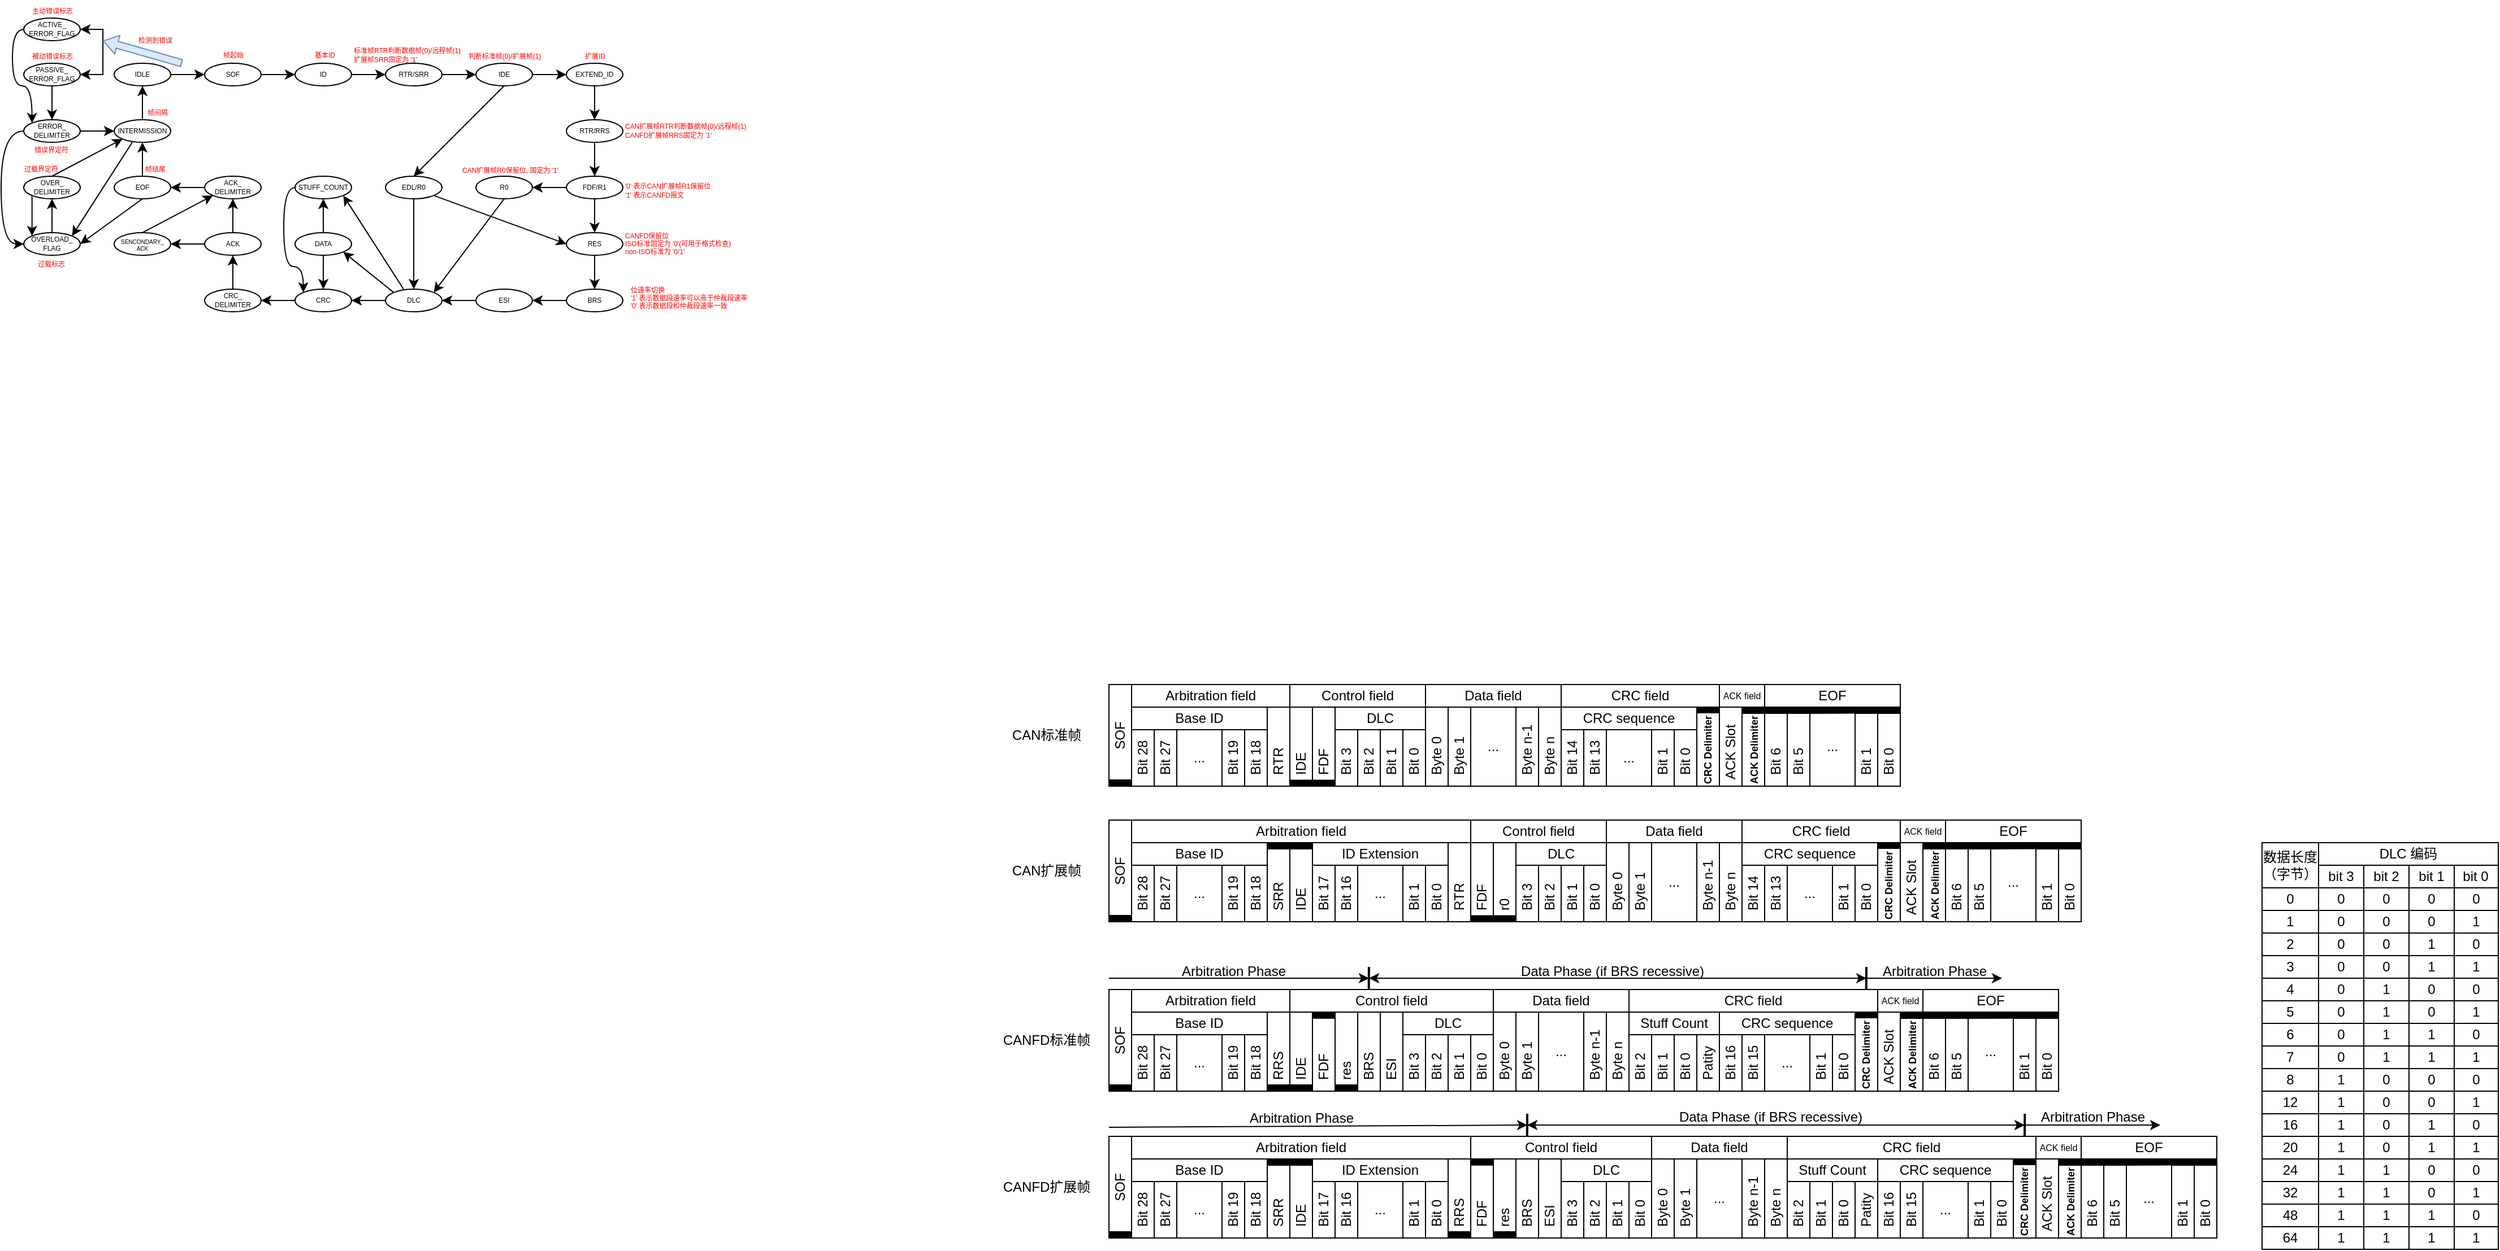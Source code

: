 <mxfile version="26.0.16">
  <diagram name="第 1 页" id="1xXzg4hlqvbpY5tBiZtY">
    <mxGraphModel dx="2137" dy="1426" grid="1" gridSize="10" guides="1" tooltips="1" connect="1" arrows="1" fold="1" page="1" pageScale="1" pageWidth="827" pageHeight="1169" math="0" shadow="0">
      <root>
        <mxCell id="0" />
        <mxCell id="1" parent="0" />
        <mxCell id="h_VeKxa4T9KLT9ug-Xt3-11" value="Base ID" style="rounded=0;whiteSpace=wrap;html=1;" parent="1" vertex="1">
          <mxGeometry x="110" y="620" width="120" height="20" as="geometry" />
        </mxCell>
        <mxCell id="h_VeKxa4T9KLT9ug-Xt3-12" value="SOF" style="rounded=0;whiteSpace=wrap;html=1;verticalAlign=middle;horizontal=0;fillStyle=auto;" parent="1" vertex="1">
          <mxGeometry x="90" y="600" width="20" height="90" as="geometry" />
        </mxCell>
        <mxCell id="h_VeKxa4T9KLT9ug-Xt3-13" value="Bit 28" style="rounded=0;whiteSpace=wrap;html=1;verticalAlign=middle;horizontal=0;align=left;spacingLeft=8;" parent="1" vertex="1">
          <mxGeometry x="110" y="640" width="20" height="50" as="geometry" />
        </mxCell>
        <mxCell id="h_VeKxa4T9KLT9ug-Xt3-14" value="Bit 27" style="rounded=0;whiteSpace=wrap;html=1;verticalAlign=middle;horizontal=0;align=left;spacingLeft=8;" parent="1" vertex="1">
          <mxGeometry x="130" y="640" width="20" height="50" as="geometry" />
        </mxCell>
        <mxCell id="h_VeKxa4T9KLT9ug-Xt3-15" value="..." style="rounded=0;whiteSpace=wrap;html=1;verticalAlign=middle;horizontal=1;" parent="1" vertex="1">
          <mxGeometry x="150" y="640" width="40" height="50" as="geometry" />
        </mxCell>
        <mxCell id="h_VeKxa4T9KLT9ug-Xt3-16" value="Bit 19" style="rounded=0;whiteSpace=wrap;html=1;verticalAlign=middle;horizontal=0;align=left;spacingLeft=8;" parent="1" vertex="1">
          <mxGeometry x="190" y="640" width="20" height="50" as="geometry" />
        </mxCell>
        <mxCell id="h_VeKxa4T9KLT9ug-Xt3-17" value="Bit 18" style="rounded=0;whiteSpace=wrap;html=1;verticalAlign=middle;horizontal=0;align=left;spacingLeft=8;" parent="1" vertex="1">
          <mxGeometry x="210" y="640" width="20" height="50" as="geometry" />
        </mxCell>
        <mxCell id="h_VeKxa4T9KLT9ug-Xt3-18" value="RTR" style="rounded=0;whiteSpace=wrap;html=1;verticalAlign=middle;horizontal=0;align=left;spacingBottom=0;spacingTop=0;spacingLeft=8;spacingRight=0;spacing=2;" parent="1" vertex="1">
          <mxGeometry x="230" y="620" width="20" height="70" as="geometry" />
        </mxCell>
        <mxCell id="h_VeKxa4T9KLT9ug-Xt3-19" value="IDE" style="rounded=0;whiteSpace=wrap;html=1;verticalAlign=middle;horizontal=0;align=left;spacingLeft=8;" parent="1" vertex="1">
          <mxGeometry x="250" y="620" width="20" height="70" as="geometry" />
        </mxCell>
        <mxCell id="h_VeKxa4T9KLT9ug-Xt3-20" value="FDF" style="rounded=0;whiteSpace=wrap;html=1;verticalAlign=middle;horizontal=0;align=left;spacingRight=0;spacingLeft=8;" parent="1" vertex="1">
          <mxGeometry x="270" y="620" width="20" height="70" as="geometry" />
        </mxCell>
        <mxCell id="h_VeKxa4T9KLT9ug-Xt3-21" value="Bit 3" style="rounded=0;whiteSpace=wrap;html=1;verticalAlign=middle;horizontal=0;align=left;spacingLeft=8;" parent="1" vertex="1">
          <mxGeometry x="290" y="640" width="20" height="50" as="geometry" />
        </mxCell>
        <mxCell id="h_VeKxa4T9KLT9ug-Xt3-22" value="Bit 2" style="rounded=0;whiteSpace=wrap;html=1;verticalAlign=middle;horizontal=0;align=left;spacingLeft=8;" parent="1" vertex="1">
          <mxGeometry x="310" y="640" width="20" height="50" as="geometry" />
        </mxCell>
        <mxCell id="h_VeKxa4T9KLT9ug-Xt3-23" value="DLC" style="rounded=0;whiteSpace=wrap;html=1;" parent="1" vertex="1">
          <mxGeometry x="290" y="620" width="80" height="20" as="geometry" />
        </mxCell>
        <mxCell id="h_VeKxa4T9KLT9ug-Xt3-24" value="Bit 1" style="rounded=0;whiteSpace=wrap;html=1;verticalAlign=middle;horizontal=0;align=left;spacingLeft=8;" parent="1" vertex="1">
          <mxGeometry x="330" y="640" width="20" height="50" as="geometry" />
        </mxCell>
        <mxCell id="h_VeKxa4T9KLT9ug-Xt3-25" value="Bit 0" style="rounded=0;whiteSpace=wrap;html=1;verticalAlign=middle;horizontal=0;align=left;spacingLeft=8;" parent="1" vertex="1">
          <mxGeometry x="350" y="640" width="20" height="50" as="geometry" />
        </mxCell>
        <mxCell id="h_VeKxa4T9KLT9ug-Xt3-26" value="Arbitration field" style="rounded=0;whiteSpace=wrap;html=1;" parent="1" vertex="1">
          <mxGeometry x="110" y="600" width="140" height="20" as="geometry" />
        </mxCell>
        <mxCell id="h_VeKxa4T9KLT9ug-Xt3-27" value="Control field" style="rounded=0;whiteSpace=wrap;html=1;" parent="1" vertex="1">
          <mxGeometry x="250" y="600" width="120" height="20" as="geometry" />
        </mxCell>
        <mxCell id="h_VeKxa4T9KLT9ug-Xt3-28" value="Data field" style="rounded=0;whiteSpace=wrap;html=1;" parent="1" vertex="1">
          <mxGeometry x="370" y="600" width="120" height="20" as="geometry" />
        </mxCell>
        <mxCell id="h_VeKxa4T9KLT9ug-Xt3-29" value="Byte 0" style="rounded=0;whiteSpace=wrap;html=1;verticalAlign=middle;horizontal=0;align=left;spacingLeft=8;" parent="1" vertex="1">
          <mxGeometry x="370" y="620" width="20" height="70" as="geometry" />
        </mxCell>
        <mxCell id="h_VeKxa4T9KLT9ug-Xt3-30" value="Byte 1" style="rounded=0;whiteSpace=wrap;html=1;verticalAlign=middle;horizontal=0;align=left;spacingLeft=8;" parent="1" vertex="1">
          <mxGeometry x="390" y="620" width="20" height="70" as="geometry" />
        </mxCell>
        <mxCell id="h_VeKxa4T9KLT9ug-Xt3-31" value="..." style="rounded=0;whiteSpace=wrap;html=1;verticalAlign=middle;horizontal=1;" parent="1" vertex="1">
          <mxGeometry x="410" y="620" width="40" height="70" as="geometry" />
        </mxCell>
        <mxCell id="h_VeKxa4T9KLT9ug-Xt3-32" value="Byte n-1" style="rounded=0;whiteSpace=wrap;html=1;verticalAlign=middle;horizontal=0;align=left;spacingLeft=8;" parent="1" vertex="1">
          <mxGeometry x="450" y="620" width="20" height="70" as="geometry" />
        </mxCell>
        <mxCell id="h_VeKxa4T9KLT9ug-Xt3-33" value="Byte n" style="rounded=0;whiteSpace=wrap;html=1;verticalAlign=middle;horizontal=0;align=left;spacingLeft=8;" parent="1" vertex="1">
          <mxGeometry x="470" y="620" width="20" height="70" as="geometry" />
        </mxCell>
        <mxCell id="h_VeKxa4T9KLT9ug-Xt3-34" value="CRC field" style="rounded=0;whiteSpace=wrap;html=1;" parent="1" vertex="1">
          <mxGeometry x="490" y="600" width="140" height="20" as="geometry" />
        </mxCell>
        <mxCell id="h_VeKxa4T9KLT9ug-Xt3-35" value="CRC sequence" style="rounded=0;whiteSpace=wrap;html=1;" parent="1" vertex="1">
          <mxGeometry x="490" y="620" width="120" height="20" as="geometry" />
        </mxCell>
        <mxCell id="h_VeKxa4T9KLT9ug-Xt3-36" value="Bit 14" style="rounded=0;whiteSpace=wrap;html=1;verticalAlign=middle;horizontal=0;align=left;spacingLeft=8;" parent="1" vertex="1">
          <mxGeometry x="490" y="640" width="20" height="50" as="geometry" />
        </mxCell>
        <mxCell id="h_VeKxa4T9KLT9ug-Xt3-37" value="Bit 13" style="rounded=0;whiteSpace=wrap;html=1;verticalAlign=middle;horizontal=0;align=left;spacingLeft=8;" parent="1" vertex="1">
          <mxGeometry x="510" y="640" width="20" height="50" as="geometry" />
        </mxCell>
        <mxCell id="h_VeKxa4T9KLT9ug-Xt3-38" value="..." style="rounded=0;whiteSpace=wrap;html=1;verticalAlign=middle;horizontal=1;" parent="1" vertex="1">
          <mxGeometry x="530" y="640" width="40" height="50" as="geometry" />
        </mxCell>
        <mxCell id="h_VeKxa4T9KLT9ug-Xt3-39" value="Bit 1" style="rounded=0;whiteSpace=wrap;html=1;verticalAlign=middle;horizontal=0;align=left;spacingLeft=8;" parent="1" vertex="1">
          <mxGeometry x="570" y="640" width="20" height="50" as="geometry" />
        </mxCell>
        <mxCell id="h_VeKxa4T9KLT9ug-Xt3-40" value="Bit 0" style="rounded=0;whiteSpace=wrap;html=1;verticalAlign=middle;horizontal=0;align=left;spacingLeft=8;" parent="1" vertex="1">
          <mxGeometry x="590" y="640" width="20" height="50" as="geometry" />
        </mxCell>
        <mxCell id="h_VeKxa4T9KLT9ug-Xt3-41" value="CRC Delimiter" style="rounded=0;whiteSpace=wrap;html=1;verticalAlign=middle;horizontal=0;align=left;spacingLeft=0;fontSize=9;fontStyle=1" parent="1" vertex="1">
          <mxGeometry x="610" y="620" width="20" height="70" as="geometry" />
        </mxCell>
        <mxCell id="h_VeKxa4T9KLT9ug-Xt3-73" value="CAN标准帧" style="text;html=1;align=center;verticalAlign=middle;whiteSpace=wrap;rounded=0;" parent="1" vertex="1">
          <mxGeometry y="630" width="70" height="30" as="geometry" />
        </mxCell>
        <mxCell id="h_VeKxa4T9KLT9ug-Xt3-74" value="CANFD扩展帧" style="text;html=1;align=center;verticalAlign=middle;whiteSpace=wrap;rounded=0;" parent="1" vertex="1">
          <mxGeometry x="-10" y="1030" width="90" height="30" as="geometry" />
        </mxCell>
        <mxCell id="h_VeKxa4T9KLT9ug-Xt3-76" value="" style="endArrow=none;html=1;rounded=0;strokeWidth=6;spacingLeft=0;spacingBottom=0;verticalAlign=bottom;align=center;labelPosition=center;verticalLabelPosition=bottom;curved=0;" parent="1" edge="1">
          <mxGeometry width="50" height="50" relative="1" as="geometry">
            <mxPoint x="90" y="687.0" as="sourcePoint" />
            <mxPoint x="110" y="687.0" as="targetPoint" />
            <Array as="points" />
          </mxGeometry>
        </mxCell>
        <mxCell id="h_VeKxa4T9KLT9ug-Xt3-77" value="" style="endArrow=none;html=1;rounded=0;strokeWidth=6;spacingLeft=0;spacingBottom=0;verticalAlign=bottom;align=center;labelPosition=center;verticalLabelPosition=bottom;curved=0;" parent="1" edge="1">
          <mxGeometry width="50" height="50" relative="1" as="geometry">
            <mxPoint x="610" y="622.52" as="sourcePoint" />
            <mxPoint x="630" y="622.52" as="targetPoint" />
            <Array as="points" />
          </mxGeometry>
        </mxCell>
        <mxCell id="h_VeKxa4T9KLT9ug-Xt3-78" value="" style="endArrow=none;html=1;rounded=0;strokeWidth=6;spacingLeft=0;spacingBottom=0;verticalAlign=bottom;align=center;labelPosition=center;verticalLabelPosition=bottom;curved=0;" parent="1" edge="1">
          <mxGeometry width="50" height="50" relative="1" as="geometry">
            <mxPoint x="250" y="687.31" as="sourcePoint" />
            <mxPoint x="270" y="687.31" as="targetPoint" />
            <Array as="points" />
          </mxGeometry>
        </mxCell>
        <mxCell id="h_VeKxa4T9KLT9ug-Xt3-79" value="" style="endArrow=none;html=1;rounded=0;strokeWidth=6;spacingLeft=0;spacingBottom=0;verticalAlign=bottom;align=center;labelPosition=center;verticalLabelPosition=bottom;curved=0;" parent="1" edge="1">
          <mxGeometry width="50" height="50" relative="1" as="geometry">
            <mxPoint x="270" y="687.31" as="sourcePoint" />
            <mxPoint x="290" y="687.31" as="targetPoint" />
            <Array as="points" />
          </mxGeometry>
        </mxCell>
        <mxCell id="h_VeKxa4T9KLT9ug-Xt3-115" value="Base ID" style="rounded=0;whiteSpace=wrap;html=1;" parent="1" vertex="1">
          <mxGeometry x="110" y="1020" width="120" height="20" as="geometry" />
        </mxCell>
        <mxCell id="h_VeKxa4T9KLT9ug-Xt3-116" value="SOF" style="rounded=0;whiteSpace=wrap;html=1;verticalAlign=middle;horizontal=0;fillStyle=auto;" parent="1" vertex="1">
          <mxGeometry x="90" y="1000" width="20" height="90" as="geometry" />
        </mxCell>
        <mxCell id="h_VeKxa4T9KLT9ug-Xt3-117" value="Bit 28" style="rounded=0;whiteSpace=wrap;html=1;verticalAlign=middle;horizontal=0;align=left;spacingLeft=8;" parent="1" vertex="1">
          <mxGeometry x="110" y="1040" width="20" height="50" as="geometry" />
        </mxCell>
        <mxCell id="h_VeKxa4T9KLT9ug-Xt3-118" value="Bit 27" style="rounded=0;whiteSpace=wrap;html=1;verticalAlign=middle;horizontal=0;align=left;spacingLeft=8;" parent="1" vertex="1">
          <mxGeometry x="130" y="1040" width="20" height="50" as="geometry" />
        </mxCell>
        <mxCell id="h_VeKxa4T9KLT9ug-Xt3-119" value="..." style="rounded=0;whiteSpace=wrap;html=1;verticalAlign=middle;horizontal=1;" parent="1" vertex="1">
          <mxGeometry x="150" y="1040" width="40" height="50" as="geometry" />
        </mxCell>
        <mxCell id="h_VeKxa4T9KLT9ug-Xt3-120" value="Bit 19" style="rounded=0;whiteSpace=wrap;html=1;verticalAlign=middle;horizontal=0;align=left;spacingLeft=8;" parent="1" vertex="1">
          <mxGeometry x="190" y="1040" width="20" height="50" as="geometry" />
        </mxCell>
        <mxCell id="h_VeKxa4T9KLT9ug-Xt3-121" value="Bit 18" style="rounded=0;whiteSpace=wrap;html=1;verticalAlign=middle;horizontal=0;align=left;spacingLeft=8;" parent="1" vertex="1">
          <mxGeometry x="210" y="1040" width="20" height="50" as="geometry" />
        </mxCell>
        <mxCell id="h_VeKxa4T9KLT9ug-Xt3-122" value="SRR" style="rounded=0;whiteSpace=wrap;html=1;verticalAlign=middle;horizontal=0;align=left;spacingBottom=0;spacingTop=0;spacingLeft=8;spacingRight=0;spacing=2;" parent="1" vertex="1">
          <mxGeometry x="230" y="1020" width="20" height="70" as="geometry" />
        </mxCell>
        <mxCell id="h_VeKxa4T9KLT9ug-Xt3-123" value="IDE" style="rounded=0;whiteSpace=wrap;html=1;verticalAlign=middle;horizontal=0;align=left;spacingLeft=8;" parent="1" vertex="1">
          <mxGeometry x="250" y="1020" width="20" height="70" as="geometry" />
        </mxCell>
        <mxCell id="h_VeKxa4T9KLT9ug-Xt3-124" value="FDF" style="rounded=0;whiteSpace=wrap;html=1;verticalAlign=middle;horizontal=0;align=left;spacingRight=0;spacingLeft=8;" parent="1" vertex="1">
          <mxGeometry x="410" y="1020" width="20" height="70" as="geometry" />
        </mxCell>
        <mxCell id="h_VeKxa4T9KLT9ug-Xt3-125" value="Bit 3" style="rounded=0;whiteSpace=wrap;html=1;verticalAlign=middle;horizontal=0;align=left;spacingLeft=8;" parent="1" vertex="1">
          <mxGeometry x="490" y="1040" width="20" height="50" as="geometry" />
        </mxCell>
        <mxCell id="h_VeKxa4T9KLT9ug-Xt3-126" value="Bit 2" style="rounded=0;whiteSpace=wrap;html=1;verticalAlign=middle;horizontal=0;align=left;spacingLeft=8;" parent="1" vertex="1">
          <mxGeometry x="510" y="1040" width="20" height="50" as="geometry" />
        </mxCell>
        <mxCell id="h_VeKxa4T9KLT9ug-Xt3-127" value="DLC" style="rounded=0;whiteSpace=wrap;html=1;" parent="1" vertex="1">
          <mxGeometry x="490" y="1020" width="80" height="20" as="geometry" />
        </mxCell>
        <mxCell id="h_VeKxa4T9KLT9ug-Xt3-128" value="Bit 1" style="rounded=0;whiteSpace=wrap;html=1;verticalAlign=middle;horizontal=0;align=left;spacingLeft=8;" parent="1" vertex="1">
          <mxGeometry x="530" y="1040" width="20" height="50" as="geometry" />
        </mxCell>
        <mxCell id="h_VeKxa4T9KLT9ug-Xt3-129" value="Bit 0" style="rounded=0;whiteSpace=wrap;html=1;verticalAlign=middle;horizontal=0;align=left;spacingLeft=8;" parent="1" vertex="1">
          <mxGeometry x="550" y="1040" width="20" height="50" as="geometry" />
        </mxCell>
        <mxCell id="h_VeKxa4T9KLT9ug-Xt3-130" value="Arbitration field" style="rounded=0;whiteSpace=wrap;html=1;" parent="1" vertex="1">
          <mxGeometry x="110" y="1000" width="300" height="20" as="geometry" />
        </mxCell>
        <mxCell id="h_VeKxa4T9KLT9ug-Xt3-131" value="Control field" style="rounded=0;whiteSpace=wrap;html=1;" parent="1" vertex="1">
          <mxGeometry x="410" y="1000" width="160" height="20" as="geometry" />
        </mxCell>
        <mxCell id="h_VeKxa4T9KLT9ug-Xt3-132" value="Data field" style="rounded=0;whiteSpace=wrap;html=1;" parent="1" vertex="1">
          <mxGeometry x="570" y="1000" width="120" height="20" as="geometry" />
        </mxCell>
        <mxCell id="h_VeKxa4T9KLT9ug-Xt3-133" value="Byte 0" style="rounded=0;whiteSpace=wrap;html=1;verticalAlign=middle;horizontal=0;align=left;spacingLeft=8;" parent="1" vertex="1">
          <mxGeometry x="570" y="1020" width="20" height="70" as="geometry" />
        </mxCell>
        <mxCell id="h_VeKxa4T9KLT9ug-Xt3-134" value="Byte 1" style="rounded=0;whiteSpace=wrap;html=1;verticalAlign=middle;horizontal=0;align=left;spacingLeft=8;" parent="1" vertex="1">
          <mxGeometry x="590" y="1020" width="20" height="70" as="geometry" />
        </mxCell>
        <mxCell id="h_VeKxa4T9KLT9ug-Xt3-135" value="..." style="rounded=0;whiteSpace=wrap;html=1;verticalAlign=middle;horizontal=1;" parent="1" vertex="1">
          <mxGeometry x="610" y="1020" width="40" height="70" as="geometry" />
        </mxCell>
        <mxCell id="h_VeKxa4T9KLT9ug-Xt3-136" value="Byte n-1" style="rounded=0;whiteSpace=wrap;html=1;verticalAlign=middle;horizontal=0;align=left;spacingLeft=8;" parent="1" vertex="1">
          <mxGeometry x="650" y="1020" width="20" height="70" as="geometry" />
        </mxCell>
        <mxCell id="h_VeKxa4T9KLT9ug-Xt3-137" value="Byte n" style="rounded=0;whiteSpace=wrap;html=1;verticalAlign=middle;horizontal=0;align=left;spacingLeft=8;" parent="1" vertex="1">
          <mxGeometry x="670" y="1020" width="20" height="70" as="geometry" />
        </mxCell>
        <mxCell id="h_VeKxa4T9KLT9ug-Xt3-138" value="CRC field" style="rounded=0;whiteSpace=wrap;html=1;" parent="1" vertex="1">
          <mxGeometry x="690" y="1000" width="220" height="20" as="geometry" />
        </mxCell>
        <mxCell id="h_VeKxa4T9KLT9ug-Xt3-139" value="CRC sequence" style="rounded=0;whiteSpace=wrap;html=1;" parent="1" vertex="1">
          <mxGeometry x="770" y="1020" width="120" height="20" as="geometry" />
        </mxCell>
        <mxCell id="h_VeKxa4T9KLT9ug-Xt3-141" value="Bit 15" style="rounded=0;whiteSpace=wrap;html=1;verticalAlign=middle;horizontal=0;align=left;spacingLeft=8;" parent="1" vertex="1">
          <mxGeometry x="790" y="1040" width="20" height="50" as="geometry" />
        </mxCell>
        <mxCell id="h_VeKxa4T9KLT9ug-Xt3-142" value="..." style="rounded=0;whiteSpace=wrap;html=1;verticalAlign=middle;horizontal=1;" parent="1" vertex="1">
          <mxGeometry x="810" y="1040" width="40" height="50" as="geometry" />
        </mxCell>
        <mxCell id="h_VeKxa4T9KLT9ug-Xt3-143" value="Bit 1" style="rounded=0;whiteSpace=wrap;html=1;verticalAlign=middle;horizontal=0;align=left;spacingLeft=8;" parent="1" vertex="1">
          <mxGeometry x="850" y="1040" width="20" height="50" as="geometry" />
        </mxCell>
        <mxCell id="h_VeKxa4T9KLT9ug-Xt3-144" value="Bit 0" style="rounded=0;whiteSpace=wrap;html=1;verticalAlign=middle;horizontal=0;align=left;spacingLeft=8;" parent="1" vertex="1">
          <mxGeometry x="870" y="1040" width="20" height="50" as="geometry" />
        </mxCell>
        <mxCell id="h_VeKxa4T9KLT9ug-Xt3-145" value="CRC Delimiter" style="rounded=0;whiteSpace=wrap;html=1;verticalAlign=middle;horizontal=0;align=left;spacingLeft=0;fontSize=9;fontStyle=1" parent="1" vertex="1">
          <mxGeometry x="890" y="1020" width="20" height="70" as="geometry" />
        </mxCell>
        <mxCell id="h_VeKxa4T9KLT9ug-Xt3-146" value="" style="endArrow=none;html=1;rounded=0;strokeWidth=6;spacingLeft=0;spacingBottom=0;verticalAlign=bottom;align=center;labelPosition=center;verticalLabelPosition=bottom;curved=0;" parent="1" edge="1">
          <mxGeometry width="50" height="50" relative="1" as="geometry">
            <mxPoint x="90" y="1087" as="sourcePoint" />
            <mxPoint x="110" y="1087" as="targetPoint" />
            <Array as="points" />
          </mxGeometry>
        </mxCell>
        <mxCell id="h_VeKxa4T9KLT9ug-Xt3-147" value="" style="endArrow=none;html=1;rounded=0;strokeWidth=6;spacingLeft=0;spacingBottom=0;verticalAlign=bottom;align=center;labelPosition=center;verticalLabelPosition=bottom;curved=0;" parent="1" edge="1">
          <mxGeometry width="50" height="50" relative="1" as="geometry">
            <mxPoint x="890" y="1022.52" as="sourcePoint" />
            <mxPoint x="910" y="1022.52" as="targetPoint" />
            <Array as="points" />
          </mxGeometry>
        </mxCell>
        <mxCell id="h_VeKxa4T9KLT9ug-Xt3-148" value="" style="endArrow=none;html=1;rounded=0;strokeWidth=6;spacingLeft=0;spacingBottom=0;verticalAlign=bottom;align=center;labelPosition=center;verticalLabelPosition=bottom;curved=0;" parent="1" edge="1">
          <mxGeometry width="50" height="50" relative="1" as="geometry">
            <mxPoint x="250" y="1023" as="sourcePoint" />
            <mxPoint x="270" y="1023" as="targetPoint" />
            <Array as="points" />
          </mxGeometry>
        </mxCell>
        <mxCell id="h_VeKxa4T9KLT9ug-Xt3-149" value="" style="endArrow=none;html=1;rounded=0;strokeWidth=6;spacingLeft=0;spacingBottom=0;verticalAlign=bottom;align=center;labelPosition=center;verticalLabelPosition=bottom;curved=0;" parent="1" edge="1">
          <mxGeometry width="50" height="50" relative="1" as="geometry">
            <mxPoint x="410" y="1022.86" as="sourcePoint" />
            <mxPoint x="430" y="1022.86" as="targetPoint" />
            <Array as="points" />
          </mxGeometry>
        </mxCell>
        <mxCell id="h_VeKxa4T9KLT9ug-Xt3-150" value="res" style="rounded=0;whiteSpace=wrap;html=1;verticalAlign=middle;horizontal=0;align=left;spacingRight=0;spacingLeft=8;" parent="1" vertex="1">
          <mxGeometry x="430" y="1020" width="20" height="70" as="geometry" />
        </mxCell>
        <mxCell id="h_VeKxa4T9KLT9ug-Xt3-151" value="BRS" style="rounded=0;whiteSpace=wrap;html=1;verticalAlign=middle;horizontal=0;align=left;spacingRight=0;spacingLeft=8;" parent="1" vertex="1">
          <mxGeometry x="450" y="1020" width="20" height="70" as="geometry" />
        </mxCell>
        <mxCell id="h_VeKxa4T9KLT9ug-Xt3-152" value="ESI" style="rounded=0;whiteSpace=wrap;html=1;verticalAlign=middle;horizontal=0;align=left;spacingRight=0;spacingLeft=8;" parent="1" vertex="1">
          <mxGeometry x="470" y="1020" width="20" height="70" as="geometry" />
        </mxCell>
        <mxCell id="h_VeKxa4T9KLT9ug-Xt3-154" value="" style="endArrow=none;html=1;rounded=0;strokeWidth=6;spacingLeft=0;spacingBottom=0;verticalAlign=bottom;align=center;labelPosition=center;verticalLabelPosition=bottom;curved=0;" parent="1" edge="1">
          <mxGeometry width="50" height="50" relative="1" as="geometry">
            <mxPoint x="430" y="1087" as="sourcePoint" />
            <mxPoint x="450" y="1087" as="targetPoint" />
            <Array as="points" />
          </mxGeometry>
        </mxCell>
        <mxCell id="h_VeKxa4T9KLT9ug-Xt3-156" value="" style="endArrow=none;html=1;rounded=0;strokeWidth=6;spacingLeft=0;spacingBottom=0;verticalAlign=bottom;align=center;labelPosition=center;verticalLabelPosition=bottom;curved=0;" parent="1" edge="1">
          <mxGeometry width="50" height="50" relative="1" as="geometry">
            <mxPoint x="230" y="1023" as="sourcePoint" />
            <mxPoint x="250" y="1023" as="targetPoint" />
            <Array as="points" />
          </mxGeometry>
        </mxCell>
        <mxCell id="h_VeKxa4T9KLT9ug-Xt3-157" value="Bit 16" style="rounded=0;whiteSpace=wrap;html=1;verticalAlign=middle;horizontal=0;align=left;spacingLeft=8;" parent="1" vertex="1">
          <mxGeometry x="770" y="1040" width="20" height="50" as="geometry" />
        </mxCell>
        <mxCell id="h_VeKxa4T9KLT9ug-Xt3-160" value="Bit 2" style="rounded=0;whiteSpace=wrap;html=1;verticalAlign=middle;horizontal=0;align=left;spacingLeft=8;" parent="1" vertex="1">
          <mxGeometry x="690" y="1040" width="20" height="50" as="geometry" />
        </mxCell>
        <mxCell id="h_VeKxa4T9KLT9ug-Xt3-161" value="Bit 1" style="rounded=0;whiteSpace=wrap;html=1;verticalAlign=middle;horizontal=0;align=left;spacingLeft=8;" parent="1" vertex="1">
          <mxGeometry x="710" y="1040" width="20" height="50" as="geometry" />
        </mxCell>
        <mxCell id="h_VeKxa4T9KLT9ug-Xt3-162" value="Bit 0" style="rounded=0;whiteSpace=wrap;html=1;verticalAlign=middle;horizontal=0;align=left;spacingLeft=8;" parent="1" vertex="1">
          <mxGeometry x="730" y="1040" width="20" height="50" as="geometry" />
        </mxCell>
        <mxCell id="h_VeKxa4T9KLT9ug-Xt3-163" value="Patity" style="rounded=0;whiteSpace=wrap;html=1;verticalAlign=middle;horizontal=0;align=left;spacingLeft=8;" parent="1" vertex="1">
          <mxGeometry x="750" y="1040" width="20" height="50" as="geometry" />
        </mxCell>
        <mxCell id="h_VeKxa4T9KLT9ug-Xt3-164" value="Stuff Count" style="rounded=0;whiteSpace=wrap;html=1;" parent="1" vertex="1">
          <mxGeometry x="690" y="1020" width="80" height="20" as="geometry" />
        </mxCell>
        <mxCell id="h_VeKxa4T9KLT9ug-Xt3-165" value="" style="endArrow=classic;html=1;rounded=0;" parent="1" edge="1">
          <mxGeometry width="50" height="50" relative="1" as="geometry">
            <mxPoint x="90" y="992" as="sourcePoint" />
            <mxPoint x="460" y="990" as="targetPoint" />
          </mxGeometry>
        </mxCell>
        <mxCell id="h_VeKxa4T9KLT9ug-Xt3-166" value="" style="endArrow=classic;startArrow=classic;html=1;rounded=0;" parent="1" edge="1">
          <mxGeometry width="50" height="50" relative="1" as="geometry">
            <mxPoint x="460" y="990" as="sourcePoint" />
            <mxPoint x="900" y="990" as="targetPoint" />
          </mxGeometry>
        </mxCell>
        <mxCell id="h_VeKxa4T9KLT9ug-Xt3-167" value="" style="endArrow=classic;html=1;rounded=0;" parent="1" edge="1">
          <mxGeometry width="50" height="50" relative="1" as="geometry">
            <mxPoint x="900" y="990" as="sourcePoint" />
            <mxPoint x="1020" y="990" as="targetPoint" />
          </mxGeometry>
        </mxCell>
        <mxCell id="h_VeKxa4T9KLT9ug-Xt3-168" value="" style="endArrow=none;html=1;strokeWidth=2;rounded=0;curved=0;" parent="1" edge="1">
          <mxGeometry width="50" height="50" relative="1" as="geometry">
            <mxPoint x="900" y="1000" as="sourcePoint" />
            <mxPoint x="900.14" y="980" as="targetPoint" />
          </mxGeometry>
        </mxCell>
        <mxCell id="h_VeKxa4T9KLT9ug-Xt3-169" value="" style="endArrow=none;html=1;strokeWidth=2;rounded=0;curved=0;" parent="1" edge="1">
          <mxGeometry width="50" height="50" relative="1" as="geometry">
            <mxPoint x="459.88" y="1000" as="sourcePoint" />
            <mxPoint x="460.02" y="980" as="targetPoint" />
          </mxGeometry>
        </mxCell>
        <mxCell id="h_VeKxa4T9KLT9ug-Xt3-170" value="Data Phase (if BRS recessive)" style="text;html=1;align=center;verticalAlign=middle;resizable=0;points=[];autosize=1;strokeColor=none;fillColor=none;" parent="1" vertex="1">
          <mxGeometry x="580" y="968" width="190" height="30" as="geometry" />
        </mxCell>
        <mxCell id="h_VeKxa4T9KLT9ug-Xt3-171" value="Arbitration Phase" style="text;html=1;align=center;verticalAlign=middle;resizable=0;points=[];autosize=1;strokeColor=none;fillColor=none;" parent="1" vertex="1">
          <mxGeometry x="200" y="969" width="120" height="30" as="geometry" />
        </mxCell>
        <mxCell id="h_VeKxa4T9KLT9ug-Xt3-172" value="Arbitration Phase" style="text;html=1;align=center;verticalAlign=middle;resizable=0;points=[];autosize=1;strokeColor=none;fillColor=none;" parent="1" vertex="1">
          <mxGeometry x="900" y="968" width="120" height="30" as="geometry" />
        </mxCell>
        <mxCell id="h_VeKxa4T9KLT9ug-Xt3-173" value="Base ID" style="rounded=0;whiteSpace=wrap;html=1;" parent="1" vertex="1">
          <mxGeometry x="110" y="740" width="120" height="20" as="geometry" />
        </mxCell>
        <mxCell id="h_VeKxa4T9KLT9ug-Xt3-174" value="SOF" style="rounded=0;whiteSpace=wrap;html=1;verticalAlign=middle;horizontal=0;fillStyle=auto;" parent="1" vertex="1">
          <mxGeometry x="90" y="720" width="20" height="90" as="geometry" />
        </mxCell>
        <mxCell id="h_VeKxa4T9KLT9ug-Xt3-175" value="Bit 28" style="rounded=0;whiteSpace=wrap;html=1;verticalAlign=middle;horizontal=0;align=left;spacingLeft=8;" parent="1" vertex="1">
          <mxGeometry x="110" y="760" width="20" height="50" as="geometry" />
        </mxCell>
        <mxCell id="h_VeKxa4T9KLT9ug-Xt3-176" value="Bit 27" style="rounded=0;whiteSpace=wrap;html=1;verticalAlign=middle;horizontal=0;align=left;spacingLeft=8;" parent="1" vertex="1">
          <mxGeometry x="130" y="760" width="20" height="50" as="geometry" />
        </mxCell>
        <mxCell id="h_VeKxa4T9KLT9ug-Xt3-177" value="..." style="rounded=0;whiteSpace=wrap;html=1;verticalAlign=middle;horizontal=1;" parent="1" vertex="1">
          <mxGeometry x="150" y="760" width="40" height="50" as="geometry" />
        </mxCell>
        <mxCell id="h_VeKxa4T9KLT9ug-Xt3-178" value="Bit 19" style="rounded=0;whiteSpace=wrap;html=1;verticalAlign=middle;horizontal=0;align=left;spacingLeft=8;" parent="1" vertex="1">
          <mxGeometry x="190" y="760" width="20" height="50" as="geometry" />
        </mxCell>
        <mxCell id="h_VeKxa4T9KLT9ug-Xt3-179" value="Bit 18" style="rounded=0;whiteSpace=wrap;html=1;verticalAlign=middle;horizontal=0;align=left;spacingLeft=8;" parent="1" vertex="1">
          <mxGeometry x="210" y="760" width="20" height="50" as="geometry" />
        </mxCell>
        <mxCell id="h_VeKxa4T9KLT9ug-Xt3-180" value="SRR" style="rounded=0;whiteSpace=wrap;html=1;verticalAlign=middle;horizontal=0;align=left;spacingBottom=0;spacingTop=0;spacingLeft=8;spacingRight=0;spacing=2;" parent="1" vertex="1">
          <mxGeometry x="230" y="740" width="20" height="70" as="geometry" />
        </mxCell>
        <mxCell id="h_VeKxa4T9KLT9ug-Xt3-181" value="FDF" style="rounded=0;whiteSpace=wrap;html=1;verticalAlign=middle;horizontal=0;align=left;spacingLeft=8;" parent="1" vertex="1">
          <mxGeometry x="410" y="740" width="20" height="70" as="geometry" />
        </mxCell>
        <mxCell id="h_VeKxa4T9KLT9ug-Xt3-182" value="r0" style="rounded=0;whiteSpace=wrap;html=1;verticalAlign=middle;horizontal=0;align=left;spacingRight=0;spacingLeft=8;" parent="1" vertex="1">
          <mxGeometry x="430" y="740" width="20" height="70" as="geometry" />
        </mxCell>
        <mxCell id="h_VeKxa4T9KLT9ug-Xt3-183" value="Bit 3" style="rounded=0;whiteSpace=wrap;html=1;verticalAlign=middle;horizontal=0;align=left;spacingLeft=8;" parent="1" vertex="1">
          <mxGeometry x="450" y="760" width="20" height="50" as="geometry" />
        </mxCell>
        <mxCell id="h_VeKxa4T9KLT9ug-Xt3-184" value="Bit 2" style="rounded=0;whiteSpace=wrap;html=1;verticalAlign=middle;horizontal=0;align=left;spacingLeft=8;" parent="1" vertex="1">
          <mxGeometry x="470" y="760" width="20" height="50" as="geometry" />
        </mxCell>
        <mxCell id="h_VeKxa4T9KLT9ug-Xt3-185" value="DLC" style="rounded=0;whiteSpace=wrap;html=1;" parent="1" vertex="1">
          <mxGeometry x="450" y="740" width="80" height="20" as="geometry" />
        </mxCell>
        <mxCell id="h_VeKxa4T9KLT9ug-Xt3-186" value="Bit 1" style="rounded=0;whiteSpace=wrap;html=1;verticalAlign=middle;horizontal=0;align=left;spacingLeft=8;" parent="1" vertex="1">
          <mxGeometry x="490" y="760" width="20" height="50" as="geometry" />
        </mxCell>
        <mxCell id="h_VeKxa4T9KLT9ug-Xt3-187" value="Bit 0" style="rounded=0;whiteSpace=wrap;html=1;verticalAlign=middle;horizontal=0;align=left;spacingLeft=8;" parent="1" vertex="1">
          <mxGeometry x="510" y="760" width="20" height="50" as="geometry" />
        </mxCell>
        <mxCell id="h_VeKxa4T9KLT9ug-Xt3-188" value="Arbitration field" style="rounded=0;whiteSpace=wrap;html=1;" parent="1" vertex="1">
          <mxGeometry x="110" y="720" width="300" height="20" as="geometry" />
        </mxCell>
        <mxCell id="h_VeKxa4T9KLT9ug-Xt3-189" value="Control field" style="rounded=0;whiteSpace=wrap;html=1;" parent="1" vertex="1">
          <mxGeometry x="410" y="720" width="120" height="20" as="geometry" />
        </mxCell>
        <mxCell id="h_VeKxa4T9KLT9ug-Xt3-190" value="Data field" style="rounded=0;whiteSpace=wrap;html=1;" parent="1" vertex="1">
          <mxGeometry x="530" y="720" width="120" height="20" as="geometry" />
        </mxCell>
        <mxCell id="h_VeKxa4T9KLT9ug-Xt3-191" value="Byte 0" style="rounded=0;whiteSpace=wrap;html=1;verticalAlign=middle;horizontal=0;align=left;spacingLeft=8;" parent="1" vertex="1">
          <mxGeometry x="530" y="740" width="20" height="70" as="geometry" />
        </mxCell>
        <mxCell id="h_VeKxa4T9KLT9ug-Xt3-192" value="Byte 1" style="rounded=0;whiteSpace=wrap;html=1;verticalAlign=middle;horizontal=0;align=left;spacingLeft=8;" parent="1" vertex="1">
          <mxGeometry x="550" y="740" width="20" height="70" as="geometry" />
        </mxCell>
        <mxCell id="h_VeKxa4T9KLT9ug-Xt3-193" value="..." style="rounded=0;whiteSpace=wrap;html=1;verticalAlign=middle;horizontal=1;" parent="1" vertex="1">
          <mxGeometry x="570" y="740" width="40" height="70" as="geometry" />
        </mxCell>
        <mxCell id="h_VeKxa4T9KLT9ug-Xt3-194" value="Byte n-1" style="rounded=0;whiteSpace=wrap;html=1;verticalAlign=middle;horizontal=0;align=left;spacingLeft=8;" parent="1" vertex="1">
          <mxGeometry x="610" y="740" width="20" height="70" as="geometry" />
        </mxCell>
        <mxCell id="h_VeKxa4T9KLT9ug-Xt3-195" value="Byte n" style="rounded=0;whiteSpace=wrap;html=1;verticalAlign=middle;horizontal=0;align=left;spacingLeft=8;" parent="1" vertex="1">
          <mxGeometry x="630" y="740" width="20" height="70" as="geometry" />
        </mxCell>
        <mxCell id="h_VeKxa4T9KLT9ug-Xt3-196" value="CRC field" style="rounded=0;whiteSpace=wrap;html=1;" parent="1" vertex="1">
          <mxGeometry x="650" y="720" width="140" height="20" as="geometry" />
        </mxCell>
        <mxCell id="h_VeKxa4T9KLT9ug-Xt3-197" value="CRC sequence" style="rounded=0;whiteSpace=wrap;html=1;" parent="1" vertex="1">
          <mxGeometry x="650" y="740" width="120" height="20" as="geometry" />
        </mxCell>
        <mxCell id="h_VeKxa4T9KLT9ug-Xt3-198" value="Bit 14" style="rounded=0;whiteSpace=wrap;html=1;verticalAlign=middle;horizontal=0;align=left;spacingLeft=8;" parent="1" vertex="1">
          <mxGeometry x="650" y="760" width="20" height="50" as="geometry" />
        </mxCell>
        <mxCell id="h_VeKxa4T9KLT9ug-Xt3-199" value="Bit 13" style="rounded=0;whiteSpace=wrap;html=1;verticalAlign=middle;horizontal=0;align=left;spacingLeft=8;" parent="1" vertex="1">
          <mxGeometry x="670" y="760" width="20" height="50" as="geometry" />
        </mxCell>
        <mxCell id="h_VeKxa4T9KLT9ug-Xt3-200" value="..." style="rounded=0;whiteSpace=wrap;html=1;verticalAlign=middle;horizontal=1;" parent="1" vertex="1">
          <mxGeometry x="690" y="760" width="40" height="50" as="geometry" />
        </mxCell>
        <mxCell id="h_VeKxa4T9KLT9ug-Xt3-201" value="Bit 1" style="rounded=0;whiteSpace=wrap;html=1;verticalAlign=middle;horizontal=0;align=left;spacingLeft=8;" parent="1" vertex="1">
          <mxGeometry x="730" y="760" width="20" height="50" as="geometry" />
        </mxCell>
        <mxCell id="h_VeKxa4T9KLT9ug-Xt3-202" value="Bit 0" style="rounded=0;whiteSpace=wrap;html=1;verticalAlign=middle;horizontal=0;align=left;spacingLeft=8;" parent="1" vertex="1">
          <mxGeometry x="750" y="760" width="20" height="50" as="geometry" />
        </mxCell>
        <mxCell id="h_VeKxa4T9KLT9ug-Xt3-203" value="CRC Delimiter" style="rounded=0;whiteSpace=wrap;html=1;verticalAlign=middle;horizontal=0;align=left;spacingLeft=0;fontSize=9;fontStyle=1" parent="1" vertex="1">
          <mxGeometry x="770" y="740" width="20" height="70" as="geometry" />
        </mxCell>
        <mxCell id="h_VeKxa4T9KLT9ug-Xt3-204" value="CAN扩展帧" style="text;html=1;align=center;verticalAlign=middle;whiteSpace=wrap;rounded=0;" parent="1" vertex="1">
          <mxGeometry y="750" width="70" height="30" as="geometry" />
        </mxCell>
        <mxCell id="h_VeKxa4T9KLT9ug-Xt3-205" value="" style="endArrow=none;html=1;rounded=0;strokeWidth=6;spacingLeft=0;spacingBottom=0;verticalAlign=bottom;align=center;labelPosition=center;verticalLabelPosition=bottom;curved=0;" parent="1" edge="1">
          <mxGeometry width="50" height="50" relative="1" as="geometry">
            <mxPoint x="90" y="807.0" as="sourcePoint" />
            <mxPoint x="110" y="807.0" as="targetPoint" />
            <Array as="points" />
          </mxGeometry>
        </mxCell>
        <mxCell id="h_VeKxa4T9KLT9ug-Xt3-206" value="" style="endArrow=none;html=1;rounded=0;strokeWidth=6;spacingLeft=0;spacingBottom=0;verticalAlign=bottom;align=center;labelPosition=center;verticalLabelPosition=bottom;curved=0;" parent="1" edge="1">
          <mxGeometry width="50" height="50" relative="1" as="geometry">
            <mxPoint x="770" y="742.52" as="sourcePoint" />
            <mxPoint x="790" y="742.52" as="targetPoint" />
            <Array as="points" />
          </mxGeometry>
        </mxCell>
        <mxCell id="h_VeKxa4T9KLT9ug-Xt3-207" value="" style="endArrow=none;html=1;rounded=0;strokeWidth=6;spacingLeft=0;spacingBottom=0;verticalAlign=bottom;align=center;labelPosition=center;verticalLabelPosition=bottom;curved=0;" parent="1" edge="1">
          <mxGeometry width="50" height="50" relative="1" as="geometry">
            <mxPoint x="410" y="807.31" as="sourcePoint" />
            <mxPoint x="430" y="807.31" as="targetPoint" />
            <Array as="points" />
          </mxGeometry>
        </mxCell>
        <mxCell id="h_VeKxa4T9KLT9ug-Xt3-208" value="" style="endArrow=none;html=1;rounded=0;strokeWidth=6;spacingLeft=0;spacingBottom=0;verticalAlign=bottom;align=center;labelPosition=center;verticalLabelPosition=bottom;curved=0;" parent="1" edge="1">
          <mxGeometry width="50" height="50" relative="1" as="geometry">
            <mxPoint x="430" y="807.31" as="sourcePoint" />
            <mxPoint x="450" y="807.31" as="targetPoint" />
            <Array as="points" />
          </mxGeometry>
        </mxCell>
        <mxCell id="h_VeKxa4T9KLT9ug-Xt3-209" value="CANFD标准帧" style="text;html=1;align=center;verticalAlign=middle;whiteSpace=wrap;rounded=0;" parent="1" vertex="1">
          <mxGeometry x="-10" y="900" width="90" height="30" as="geometry" />
        </mxCell>
        <mxCell id="h_VeKxa4T9KLT9ug-Xt3-210" value="Base ID" style="rounded=0;whiteSpace=wrap;html=1;" parent="1" vertex="1">
          <mxGeometry x="110" y="890" width="120" height="20" as="geometry" />
        </mxCell>
        <mxCell id="h_VeKxa4T9KLT9ug-Xt3-211" value="SOF" style="rounded=0;whiteSpace=wrap;html=1;verticalAlign=middle;horizontal=0;fillStyle=auto;" parent="1" vertex="1">
          <mxGeometry x="90" y="870" width="20" height="90" as="geometry" />
        </mxCell>
        <mxCell id="h_VeKxa4T9KLT9ug-Xt3-212" value="Bit 28" style="rounded=0;whiteSpace=wrap;html=1;verticalAlign=middle;horizontal=0;align=left;spacingLeft=8;" parent="1" vertex="1">
          <mxGeometry x="110" y="910" width="20" height="50" as="geometry" />
        </mxCell>
        <mxCell id="h_VeKxa4T9KLT9ug-Xt3-213" value="Bit 27" style="rounded=0;whiteSpace=wrap;html=1;verticalAlign=middle;horizontal=0;align=left;spacingLeft=8;" parent="1" vertex="1">
          <mxGeometry x="130" y="910" width="20" height="50" as="geometry" />
        </mxCell>
        <mxCell id="h_VeKxa4T9KLT9ug-Xt3-214" value="..." style="rounded=0;whiteSpace=wrap;html=1;verticalAlign=middle;horizontal=1;" parent="1" vertex="1">
          <mxGeometry x="150" y="910" width="40" height="50" as="geometry" />
        </mxCell>
        <mxCell id="h_VeKxa4T9KLT9ug-Xt3-215" value="Bit 19" style="rounded=0;whiteSpace=wrap;html=1;verticalAlign=middle;horizontal=0;align=left;spacingLeft=8;" parent="1" vertex="1">
          <mxGeometry x="190" y="910" width="20" height="50" as="geometry" />
        </mxCell>
        <mxCell id="h_VeKxa4T9KLT9ug-Xt3-216" value="Bit 18" style="rounded=0;whiteSpace=wrap;html=1;verticalAlign=middle;horizontal=0;align=left;spacingLeft=8;" parent="1" vertex="1">
          <mxGeometry x="210" y="910" width="20" height="50" as="geometry" />
        </mxCell>
        <mxCell id="h_VeKxa4T9KLT9ug-Xt3-217" value="RRS" style="rounded=0;whiteSpace=wrap;html=1;verticalAlign=middle;horizontal=0;align=left;spacingBottom=0;spacingTop=0;spacingLeft=8;spacingRight=0;spacing=2;" parent="1" vertex="1">
          <mxGeometry x="230" y="890" width="20" height="70" as="geometry" />
        </mxCell>
        <mxCell id="h_VeKxa4T9KLT9ug-Xt3-218" value="IDE" style="rounded=0;whiteSpace=wrap;html=1;verticalAlign=middle;horizontal=0;align=left;spacingLeft=8;" parent="1" vertex="1">
          <mxGeometry x="250" y="890" width="20" height="70" as="geometry" />
        </mxCell>
        <mxCell id="h_VeKxa4T9KLT9ug-Xt3-219" value="FDF" style="rounded=0;whiteSpace=wrap;html=1;verticalAlign=middle;horizontal=0;align=left;spacingRight=0;spacingLeft=8;" parent="1" vertex="1">
          <mxGeometry x="270" y="890" width="20" height="70" as="geometry" />
        </mxCell>
        <mxCell id="h_VeKxa4T9KLT9ug-Xt3-220" value="Bit 3" style="rounded=0;whiteSpace=wrap;html=1;verticalAlign=middle;horizontal=0;align=left;spacingLeft=8;" parent="1" vertex="1">
          <mxGeometry x="350" y="910" width="20" height="50" as="geometry" />
        </mxCell>
        <mxCell id="h_VeKxa4T9KLT9ug-Xt3-221" value="Bit 2" style="rounded=0;whiteSpace=wrap;html=1;verticalAlign=middle;horizontal=0;align=left;spacingLeft=8;" parent="1" vertex="1">
          <mxGeometry x="370" y="910" width="20" height="50" as="geometry" />
        </mxCell>
        <mxCell id="h_VeKxa4T9KLT9ug-Xt3-222" value="DLC" style="rounded=0;whiteSpace=wrap;html=1;" parent="1" vertex="1">
          <mxGeometry x="350" y="890" width="80" height="20" as="geometry" />
        </mxCell>
        <mxCell id="h_VeKxa4T9KLT9ug-Xt3-223" value="Bit 1" style="rounded=0;whiteSpace=wrap;html=1;verticalAlign=middle;horizontal=0;align=left;spacingLeft=8;" parent="1" vertex="1">
          <mxGeometry x="390" y="910" width="20" height="50" as="geometry" />
        </mxCell>
        <mxCell id="h_VeKxa4T9KLT9ug-Xt3-224" value="Bit 0" style="rounded=0;whiteSpace=wrap;html=1;verticalAlign=middle;horizontal=0;align=left;spacingLeft=8;" parent="1" vertex="1">
          <mxGeometry x="410" y="910" width="20" height="50" as="geometry" />
        </mxCell>
        <mxCell id="h_VeKxa4T9KLT9ug-Xt3-225" value="Arbitration field" style="rounded=0;whiteSpace=wrap;html=1;" parent="1" vertex="1">
          <mxGeometry x="110" y="870" width="140" height="20" as="geometry" />
        </mxCell>
        <mxCell id="h_VeKxa4T9KLT9ug-Xt3-226" value="Control field" style="rounded=0;whiteSpace=wrap;html=1;" parent="1" vertex="1">
          <mxGeometry x="250" y="870" width="180" height="20" as="geometry" />
        </mxCell>
        <mxCell id="h_VeKxa4T9KLT9ug-Xt3-227" value="Data field" style="rounded=0;whiteSpace=wrap;html=1;" parent="1" vertex="1">
          <mxGeometry x="430" y="870" width="120" height="20" as="geometry" />
        </mxCell>
        <mxCell id="h_VeKxa4T9KLT9ug-Xt3-228" value="Byte 0" style="rounded=0;whiteSpace=wrap;html=1;verticalAlign=middle;horizontal=0;align=left;spacingLeft=8;" parent="1" vertex="1">
          <mxGeometry x="430" y="890" width="20" height="70" as="geometry" />
        </mxCell>
        <mxCell id="h_VeKxa4T9KLT9ug-Xt3-229" value="Byte 1" style="rounded=0;whiteSpace=wrap;html=1;verticalAlign=middle;horizontal=0;align=left;spacingLeft=8;" parent="1" vertex="1">
          <mxGeometry x="450" y="890" width="20" height="70" as="geometry" />
        </mxCell>
        <mxCell id="h_VeKxa4T9KLT9ug-Xt3-230" value="..." style="rounded=0;whiteSpace=wrap;html=1;verticalAlign=middle;horizontal=1;" parent="1" vertex="1">
          <mxGeometry x="470" y="890" width="40" height="70" as="geometry" />
        </mxCell>
        <mxCell id="h_VeKxa4T9KLT9ug-Xt3-231" value="Byte n-1" style="rounded=0;whiteSpace=wrap;html=1;verticalAlign=middle;horizontal=0;align=left;spacingLeft=8;" parent="1" vertex="1">
          <mxGeometry x="510" y="890" width="20" height="70" as="geometry" />
        </mxCell>
        <mxCell id="h_VeKxa4T9KLT9ug-Xt3-232" value="Byte n" style="rounded=0;whiteSpace=wrap;html=1;verticalAlign=middle;horizontal=0;align=left;spacingLeft=8;" parent="1" vertex="1">
          <mxGeometry x="530" y="890" width="20" height="70" as="geometry" />
        </mxCell>
        <mxCell id="h_VeKxa4T9KLT9ug-Xt3-233" value="CRC field" style="rounded=0;whiteSpace=wrap;html=1;" parent="1" vertex="1">
          <mxGeometry x="550" y="870" width="220" height="20" as="geometry" />
        </mxCell>
        <mxCell id="h_VeKxa4T9KLT9ug-Xt3-234" value="CRC sequence" style="rounded=0;whiteSpace=wrap;html=1;" parent="1" vertex="1">
          <mxGeometry x="630" y="890" width="120" height="20" as="geometry" />
        </mxCell>
        <mxCell id="h_VeKxa4T9KLT9ug-Xt3-235" value="Bit 15" style="rounded=0;whiteSpace=wrap;html=1;verticalAlign=middle;horizontal=0;align=left;spacingLeft=8;" parent="1" vertex="1">
          <mxGeometry x="650" y="910" width="20" height="50" as="geometry" />
        </mxCell>
        <mxCell id="h_VeKxa4T9KLT9ug-Xt3-236" value="..." style="rounded=0;whiteSpace=wrap;html=1;verticalAlign=middle;horizontal=1;" parent="1" vertex="1">
          <mxGeometry x="670" y="910" width="40" height="50" as="geometry" />
        </mxCell>
        <mxCell id="h_VeKxa4T9KLT9ug-Xt3-237" value="Bit 1" style="rounded=0;whiteSpace=wrap;html=1;verticalAlign=middle;horizontal=0;align=left;spacingLeft=8;" parent="1" vertex="1">
          <mxGeometry x="710" y="910" width="20" height="50" as="geometry" />
        </mxCell>
        <mxCell id="h_VeKxa4T9KLT9ug-Xt3-238" value="Bit 0" style="rounded=0;whiteSpace=wrap;html=1;verticalAlign=middle;horizontal=0;align=left;spacingLeft=8;" parent="1" vertex="1">
          <mxGeometry x="730" y="910" width="20" height="50" as="geometry" />
        </mxCell>
        <mxCell id="h_VeKxa4T9KLT9ug-Xt3-239" value="CRC Delimiter" style="rounded=0;whiteSpace=wrap;html=1;verticalAlign=middle;horizontal=0;align=left;spacingLeft=0;fontSize=9;fontStyle=1" parent="1" vertex="1">
          <mxGeometry x="750" y="890" width="20" height="70" as="geometry" />
        </mxCell>
        <mxCell id="h_VeKxa4T9KLT9ug-Xt3-240" value="" style="endArrow=none;html=1;rounded=0;strokeWidth=6;spacingLeft=0;spacingBottom=0;verticalAlign=bottom;align=center;labelPosition=center;verticalLabelPosition=bottom;curved=0;" parent="1" edge="1">
          <mxGeometry width="50" height="50" relative="1" as="geometry">
            <mxPoint x="90" y="957" as="sourcePoint" />
            <mxPoint x="110" y="957" as="targetPoint" />
            <Array as="points" />
          </mxGeometry>
        </mxCell>
        <mxCell id="h_VeKxa4T9KLT9ug-Xt3-241" value="" style="endArrow=none;html=1;rounded=0;strokeWidth=6;spacingLeft=0;spacingBottom=0;verticalAlign=bottom;align=center;labelPosition=center;verticalLabelPosition=bottom;curved=0;" parent="1" edge="1">
          <mxGeometry width="50" height="50" relative="1" as="geometry">
            <mxPoint x="750" y="892.52" as="sourcePoint" />
            <mxPoint x="770" y="892.52" as="targetPoint" />
            <Array as="points" />
          </mxGeometry>
        </mxCell>
        <mxCell id="h_VeKxa4T9KLT9ug-Xt3-242" value="" style="endArrow=none;html=1;rounded=0;strokeWidth=6;spacingLeft=0;spacingBottom=0;verticalAlign=bottom;align=center;labelPosition=center;verticalLabelPosition=bottom;curved=0;" parent="1" edge="1">
          <mxGeometry width="50" height="50" relative="1" as="geometry">
            <mxPoint x="250" y="957" as="sourcePoint" />
            <mxPoint x="270" y="957" as="targetPoint" />
            <Array as="points" />
          </mxGeometry>
        </mxCell>
        <mxCell id="h_VeKxa4T9KLT9ug-Xt3-243" value="" style="endArrow=none;html=1;rounded=0;strokeWidth=6;spacingLeft=0;spacingBottom=0;verticalAlign=bottom;align=center;labelPosition=center;verticalLabelPosition=bottom;curved=0;" parent="1" edge="1">
          <mxGeometry width="50" height="50" relative="1" as="geometry">
            <mxPoint x="270" y="892.86" as="sourcePoint" />
            <mxPoint x="290" y="892.86" as="targetPoint" />
            <Array as="points" />
          </mxGeometry>
        </mxCell>
        <mxCell id="h_VeKxa4T9KLT9ug-Xt3-244" value="res" style="rounded=0;whiteSpace=wrap;html=1;verticalAlign=middle;horizontal=0;align=left;spacingRight=0;spacingLeft=8;" parent="1" vertex="1">
          <mxGeometry x="290" y="890" width="20" height="70" as="geometry" />
        </mxCell>
        <mxCell id="h_VeKxa4T9KLT9ug-Xt3-245" value="BRS" style="rounded=0;whiteSpace=wrap;html=1;verticalAlign=middle;horizontal=0;align=left;spacingRight=0;spacingLeft=8;" parent="1" vertex="1">
          <mxGeometry x="310" y="890" width="20" height="70" as="geometry" />
        </mxCell>
        <mxCell id="h_VeKxa4T9KLT9ug-Xt3-246" value="ESI" style="rounded=0;whiteSpace=wrap;html=1;verticalAlign=middle;horizontal=0;align=left;spacingRight=0;spacingLeft=8;" parent="1" vertex="1">
          <mxGeometry x="330" y="890" width="20" height="70" as="geometry" />
        </mxCell>
        <mxCell id="h_VeKxa4T9KLT9ug-Xt3-247" value="" style="endArrow=none;html=1;rounded=0;strokeWidth=6;spacingLeft=0;spacingBottom=0;verticalAlign=bottom;align=center;labelPosition=center;verticalLabelPosition=bottom;curved=0;" parent="1" edge="1">
          <mxGeometry width="50" height="50" relative="1" as="geometry">
            <mxPoint x="290" y="957" as="sourcePoint" />
            <mxPoint x="310" y="957" as="targetPoint" />
            <Array as="points" />
          </mxGeometry>
        </mxCell>
        <mxCell id="h_VeKxa4T9KLT9ug-Xt3-248" value="" style="endArrow=none;html=1;rounded=0;strokeWidth=6;spacingLeft=0;spacingBottom=0;verticalAlign=bottom;align=center;labelPosition=center;verticalLabelPosition=bottom;curved=0;" parent="1" edge="1">
          <mxGeometry width="50" height="50" relative="1" as="geometry">
            <mxPoint x="230" y="957" as="sourcePoint" />
            <mxPoint x="250" y="957" as="targetPoint" />
            <Array as="points" />
          </mxGeometry>
        </mxCell>
        <mxCell id="h_VeKxa4T9KLT9ug-Xt3-249" value="Bit 16" style="rounded=0;whiteSpace=wrap;html=1;verticalAlign=middle;horizontal=0;align=left;spacingLeft=8;" parent="1" vertex="1">
          <mxGeometry x="630" y="910" width="20" height="50" as="geometry" />
        </mxCell>
        <mxCell id="h_VeKxa4T9KLT9ug-Xt3-250" value="Bit 2" style="rounded=0;whiteSpace=wrap;html=1;verticalAlign=middle;horizontal=0;align=left;spacingLeft=8;" parent="1" vertex="1">
          <mxGeometry x="550" y="910" width="20" height="50" as="geometry" />
        </mxCell>
        <mxCell id="h_VeKxa4T9KLT9ug-Xt3-251" value="Bit 1" style="rounded=0;whiteSpace=wrap;html=1;verticalAlign=middle;horizontal=0;align=left;spacingLeft=8;" parent="1" vertex="1">
          <mxGeometry x="570" y="910" width="20" height="50" as="geometry" />
        </mxCell>
        <mxCell id="h_VeKxa4T9KLT9ug-Xt3-252" value="Bit 0" style="rounded=0;whiteSpace=wrap;html=1;verticalAlign=middle;horizontal=0;align=left;spacingLeft=8;" parent="1" vertex="1">
          <mxGeometry x="590" y="910" width="20" height="50" as="geometry" />
        </mxCell>
        <mxCell id="h_VeKxa4T9KLT9ug-Xt3-253" value="Patity" style="rounded=0;whiteSpace=wrap;html=1;verticalAlign=middle;horizontal=0;align=left;spacingLeft=8;" parent="1" vertex="1">
          <mxGeometry x="610" y="910" width="20" height="50" as="geometry" />
        </mxCell>
        <mxCell id="h_VeKxa4T9KLT9ug-Xt3-254" value="Stuff Count" style="rounded=0;whiteSpace=wrap;html=1;" parent="1" vertex="1">
          <mxGeometry x="550" y="890" width="80" height="20" as="geometry" />
        </mxCell>
        <mxCell id="h_VeKxa4T9KLT9ug-Xt3-255" value="" style="endArrow=classic;html=1;rounded=0;" parent="1" edge="1">
          <mxGeometry width="50" height="50" relative="1" as="geometry">
            <mxPoint x="90" y="860" as="sourcePoint" />
            <mxPoint x="320" y="860" as="targetPoint" />
          </mxGeometry>
        </mxCell>
        <mxCell id="h_VeKxa4T9KLT9ug-Xt3-256" value="" style="endArrow=classic;startArrow=classic;html=1;rounded=0;" parent="1" edge="1">
          <mxGeometry width="50" height="50" relative="1" as="geometry">
            <mxPoint x="320" y="860" as="sourcePoint" />
            <mxPoint x="760" y="860" as="targetPoint" />
          </mxGeometry>
        </mxCell>
        <mxCell id="h_VeKxa4T9KLT9ug-Xt3-257" value="" style="endArrow=classic;html=1;rounded=0;" parent="1" edge="1">
          <mxGeometry width="50" height="50" relative="1" as="geometry">
            <mxPoint x="760" y="860" as="sourcePoint" />
            <mxPoint x="880" y="860" as="targetPoint" />
          </mxGeometry>
        </mxCell>
        <mxCell id="h_VeKxa4T9KLT9ug-Xt3-258" value="" style="endArrow=none;html=1;strokeWidth=2;rounded=0;curved=0;" parent="1" edge="1">
          <mxGeometry width="50" height="50" relative="1" as="geometry">
            <mxPoint x="759.86" y="870" as="sourcePoint" />
            <mxPoint x="760" y="850" as="targetPoint" />
          </mxGeometry>
        </mxCell>
        <mxCell id="h_VeKxa4T9KLT9ug-Xt3-259" value="" style="endArrow=none;html=1;strokeWidth=2;rounded=0;curved=0;" parent="1" edge="1">
          <mxGeometry width="50" height="50" relative="1" as="geometry">
            <mxPoint x="319.83" y="870" as="sourcePoint" />
            <mxPoint x="319.97" y="850" as="targetPoint" />
          </mxGeometry>
        </mxCell>
        <mxCell id="h_VeKxa4T9KLT9ug-Xt3-260" value="Data Phase (if BRS recessive)" style="text;html=1;align=center;verticalAlign=middle;resizable=0;points=[];autosize=1;strokeColor=none;fillColor=none;" parent="1" vertex="1">
          <mxGeometry x="440" y="839" width="190" height="30" as="geometry" />
        </mxCell>
        <mxCell id="h_VeKxa4T9KLT9ug-Xt3-261" value="Arbitration Phase" style="text;html=1;align=center;verticalAlign=middle;resizable=0;points=[];autosize=1;strokeColor=none;fillColor=none;" parent="1" vertex="1">
          <mxGeometry x="140" y="839" width="120" height="30" as="geometry" />
        </mxCell>
        <mxCell id="h_VeKxa4T9KLT9ug-Xt3-262" value="Arbitration Phase" style="text;html=1;align=center;verticalAlign=middle;resizable=0;points=[];autosize=1;strokeColor=none;fillColor=none;" parent="1" vertex="1">
          <mxGeometry x="760" y="839" width="120" height="30" as="geometry" />
        </mxCell>
        <mxCell id="h_VeKxa4T9KLT9ug-Xt3-263" value="IDE" style="rounded=0;whiteSpace=wrap;html=1;verticalAlign=middle;horizontal=0;align=left;spacingLeft=8;" parent="1" vertex="1">
          <mxGeometry x="250" y="740" width="20" height="70" as="geometry" />
        </mxCell>
        <mxCell id="h_VeKxa4T9KLT9ug-Xt3-264" value="Bit 17" style="rounded=0;whiteSpace=wrap;html=1;verticalAlign=middle;horizontal=0;align=left;spacingLeft=8;" parent="1" vertex="1">
          <mxGeometry x="270" y="760" width="20" height="50" as="geometry" />
        </mxCell>
        <mxCell id="h_VeKxa4T9KLT9ug-Xt3-265" value="Bit 16" style="rounded=0;whiteSpace=wrap;html=1;verticalAlign=middle;horizontal=0;align=left;spacingLeft=8;" parent="1" vertex="1">
          <mxGeometry x="290" y="760" width="20" height="50" as="geometry" />
        </mxCell>
        <mxCell id="h_VeKxa4T9KLT9ug-Xt3-266" value="..." style="rounded=0;whiteSpace=wrap;html=1;verticalAlign=middle;horizontal=1;" parent="1" vertex="1">
          <mxGeometry x="310" y="760" width="40" height="50" as="geometry" />
        </mxCell>
        <mxCell id="h_VeKxa4T9KLT9ug-Xt3-267" value="Bit 1" style="rounded=0;whiteSpace=wrap;html=1;verticalAlign=middle;horizontal=0;align=left;spacingLeft=8;" parent="1" vertex="1">
          <mxGeometry x="350" y="760" width="20" height="50" as="geometry" />
        </mxCell>
        <mxCell id="h_VeKxa4T9KLT9ug-Xt3-268" value="Bit 0" style="rounded=0;whiteSpace=wrap;html=1;verticalAlign=middle;horizontal=0;align=left;spacingLeft=8;" parent="1" vertex="1">
          <mxGeometry x="370" y="760" width="20" height="50" as="geometry" />
        </mxCell>
        <mxCell id="h_VeKxa4T9KLT9ug-Xt3-269" value="ID Extension" style="rounded=0;whiteSpace=wrap;html=1;" parent="1" vertex="1">
          <mxGeometry x="270" y="740" width="120" height="20" as="geometry" />
        </mxCell>
        <mxCell id="h_VeKxa4T9KLT9ug-Xt3-270" value="" style="endArrow=none;html=1;rounded=0;strokeWidth=6;spacingLeft=0;spacingBottom=0;verticalAlign=bottom;align=center;labelPosition=center;verticalLabelPosition=bottom;curved=0;" parent="1" edge="1">
          <mxGeometry width="50" height="50" relative="1" as="geometry">
            <mxPoint x="230" y="743" as="sourcePoint" />
            <mxPoint x="250" y="743" as="targetPoint" />
            <Array as="points" />
          </mxGeometry>
        </mxCell>
        <mxCell id="h_VeKxa4T9KLT9ug-Xt3-271" value="" style="endArrow=none;html=1;rounded=0;strokeWidth=6;spacingLeft=0;spacingBottom=0;verticalAlign=bottom;align=center;labelPosition=center;verticalLabelPosition=bottom;curved=0;" parent="1" edge="1">
          <mxGeometry width="50" height="50" relative="1" as="geometry">
            <mxPoint x="250" y="743" as="sourcePoint" />
            <mxPoint x="270" y="743" as="targetPoint" />
            <Array as="points" />
          </mxGeometry>
        </mxCell>
        <mxCell id="h_VeKxa4T9KLT9ug-Xt3-272" value="RTR" style="rounded=0;whiteSpace=wrap;html=1;verticalAlign=middle;horizontal=0;align=left;spacingBottom=0;spacingTop=0;spacingLeft=8;spacingRight=0;spacing=2;" parent="1" vertex="1">
          <mxGeometry x="390" y="740" width="20" height="70" as="geometry" />
        </mxCell>
        <mxCell id="h_VeKxa4T9KLT9ug-Xt3-273" value="Bit 17" style="rounded=0;whiteSpace=wrap;html=1;verticalAlign=middle;horizontal=0;align=left;spacingLeft=8;" parent="1" vertex="1">
          <mxGeometry x="270" y="1040" width="20" height="50" as="geometry" />
        </mxCell>
        <mxCell id="h_VeKxa4T9KLT9ug-Xt3-274" value="Bit 16" style="rounded=0;whiteSpace=wrap;html=1;verticalAlign=middle;horizontal=0;align=left;spacingLeft=8;" parent="1" vertex="1">
          <mxGeometry x="290" y="1040" width="20" height="50" as="geometry" />
        </mxCell>
        <mxCell id="h_VeKxa4T9KLT9ug-Xt3-275" value="..." style="rounded=0;whiteSpace=wrap;html=1;verticalAlign=middle;horizontal=1;" parent="1" vertex="1">
          <mxGeometry x="310" y="1040" width="40" height="50" as="geometry" />
        </mxCell>
        <mxCell id="h_VeKxa4T9KLT9ug-Xt3-276" value="Bit 1" style="rounded=0;whiteSpace=wrap;html=1;verticalAlign=middle;horizontal=0;align=left;spacingLeft=8;" parent="1" vertex="1">
          <mxGeometry x="350" y="1040" width="20" height="50" as="geometry" />
        </mxCell>
        <mxCell id="h_VeKxa4T9KLT9ug-Xt3-277" value="Bit 0" style="rounded=0;whiteSpace=wrap;html=1;verticalAlign=middle;horizontal=0;align=left;spacingLeft=8;" parent="1" vertex="1">
          <mxGeometry x="370" y="1040" width="20" height="50" as="geometry" />
        </mxCell>
        <mxCell id="h_VeKxa4T9KLT9ug-Xt3-278" value="ID Extension" style="rounded=0;whiteSpace=wrap;html=1;" parent="1" vertex="1">
          <mxGeometry x="270" y="1020" width="120" height="20" as="geometry" />
        </mxCell>
        <mxCell id="h_VeKxa4T9KLT9ug-Xt3-279" value="RRS" style="rounded=0;whiteSpace=wrap;html=1;verticalAlign=middle;horizontal=0;align=left;spacingBottom=0;spacingTop=0;spacingLeft=8;spacingRight=0;spacing=2;" parent="1" vertex="1">
          <mxGeometry x="390" y="1020" width="20" height="70" as="geometry" />
        </mxCell>
        <mxCell id="h_VeKxa4T9KLT9ug-Xt3-280" value="" style="endArrow=none;html=1;rounded=0;strokeWidth=6;spacingLeft=0;spacingBottom=0;verticalAlign=bottom;align=center;labelPosition=center;verticalLabelPosition=bottom;curved=0;" parent="1" edge="1">
          <mxGeometry width="50" height="50" relative="1" as="geometry">
            <mxPoint x="390" y="1087" as="sourcePoint" />
            <mxPoint x="410" y="1087" as="targetPoint" />
            <Array as="points" />
          </mxGeometry>
        </mxCell>
        <mxCell id="GSMcF3ZS3Vz7TrJr8wRJ-95" value="" style="group" parent="1" vertex="1" connectable="0">
          <mxGeometry x="1110" y="740" width="209" height="360" as="geometry" />
        </mxCell>
        <mxCell id="GSMcF3ZS3Vz7TrJr8wRJ-1" value="数据长度&lt;div&gt;（字节）&lt;/div&gt;" style="rounded=0;whiteSpace=wrap;html=1;" parent="GSMcF3ZS3Vz7TrJr8wRJ-95" vertex="1">
          <mxGeometry width="50" height="40" as="geometry" />
        </mxCell>
        <mxCell id="GSMcF3ZS3Vz7TrJr8wRJ-2" value="DLC 编码" style="rounded=0;whiteSpace=wrap;html=1;" parent="GSMcF3ZS3Vz7TrJr8wRJ-95" vertex="1">
          <mxGeometry x="50" width="159" height="20" as="geometry" />
        </mxCell>
        <mxCell id="GSMcF3ZS3Vz7TrJr8wRJ-3" value="bit 3" style="rounded=0;whiteSpace=wrap;html=1;" parent="GSMcF3ZS3Vz7TrJr8wRJ-95" vertex="1">
          <mxGeometry x="50" y="20" width="40" height="20" as="geometry" />
        </mxCell>
        <mxCell id="GSMcF3ZS3Vz7TrJr8wRJ-4" value="bit 2" style="rounded=0;whiteSpace=wrap;html=1;" parent="GSMcF3ZS3Vz7TrJr8wRJ-95" vertex="1">
          <mxGeometry x="91" y="20" width="40" height="20" as="geometry" />
        </mxCell>
        <mxCell id="GSMcF3ZS3Vz7TrJr8wRJ-5" value="bit 1" style="rounded=0;whiteSpace=wrap;html=1;" parent="GSMcF3ZS3Vz7TrJr8wRJ-95" vertex="1">
          <mxGeometry x="131" y="20" width="40" height="20" as="geometry" />
        </mxCell>
        <mxCell id="GSMcF3ZS3Vz7TrJr8wRJ-6" value="bit 0" style="rounded=0;whiteSpace=wrap;html=1;" parent="GSMcF3ZS3Vz7TrJr8wRJ-95" vertex="1">
          <mxGeometry x="169" y="20" width="40" height="20" as="geometry" />
        </mxCell>
        <mxCell id="GSMcF3ZS3Vz7TrJr8wRJ-7" value="0" style="rounded=0;whiteSpace=wrap;html=1;" parent="GSMcF3ZS3Vz7TrJr8wRJ-95" vertex="1">
          <mxGeometry y="40" width="50" height="20" as="geometry" />
        </mxCell>
        <mxCell id="GSMcF3ZS3Vz7TrJr8wRJ-8" value="1" style="rounded=0;whiteSpace=wrap;html=1;" parent="GSMcF3ZS3Vz7TrJr8wRJ-95" vertex="1">
          <mxGeometry y="60" width="50" height="20" as="geometry" />
        </mxCell>
        <mxCell id="GSMcF3ZS3Vz7TrJr8wRJ-9" value="2" style="rounded=0;whiteSpace=wrap;html=1;" parent="GSMcF3ZS3Vz7TrJr8wRJ-95" vertex="1">
          <mxGeometry y="80" width="50" height="20" as="geometry" />
        </mxCell>
        <mxCell id="GSMcF3ZS3Vz7TrJr8wRJ-10" value="3" style="rounded=0;whiteSpace=wrap;html=1;" parent="GSMcF3ZS3Vz7TrJr8wRJ-95" vertex="1">
          <mxGeometry y="100" width="50" height="20" as="geometry" />
        </mxCell>
        <mxCell id="GSMcF3ZS3Vz7TrJr8wRJ-11" value="4" style="rounded=0;whiteSpace=wrap;html=1;" parent="GSMcF3ZS3Vz7TrJr8wRJ-95" vertex="1">
          <mxGeometry y="120" width="50" height="20" as="geometry" />
        </mxCell>
        <mxCell id="GSMcF3ZS3Vz7TrJr8wRJ-12" value="5" style="rounded=0;whiteSpace=wrap;html=1;" parent="GSMcF3ZS3Vz7TrJr8wRJ-95" vertex="1">
          <mxGeometry y="140" width="50" height="20" as="geometry" />
        </mxCell>
        <mxCell id="GSMcF3ZS3Vz7TrJr8wRJ-13" value="6" style="rounded=0;whiteSpace=wrap;html=1;" parent="GSMcF3ZS3Vz7TrJr8wRJ-95" vertex="1">
          <mxGeometry y="160" width="50" height="20" as="geometry" />
        </mxCell>
        <mxCell id="GSMcF3ZS3Vz7TrJr8wRJ-14" value="7" style="rounded=0;whiteSpace=wrap;html=1;" parent="GSMcF3ZS3Vz7TrJr8wRJ-95" vertex="1">
          <mxGeometry y="180" width="50" height="20" as="geometry" />
        </mxCell>
        <mxCell id="GSMcF3ZS3Vz7TrJr8wRJ-15" value="8" style="rounded=0;whiteSpace=wrap;html=1;" parent="GSMcF3ZS3Vz7TrJr8wRJ-95" vertex="1">
          <mxGeometry y="200" width="50" height="20" as="geometry" />
        </mxCell>
        <mxCell id="GSMcF3ZS3Vz7TrJr8wRJ-16" value="12" style="rounded=0;whiteSpace=wrap;html=1;" parent="GSMcF3ZS3Vz7TrJr8wRJ-95" vertex="1">
          <mxGeometry y="220" width="50" height="20" as="geometry" />
        </mxCell>
        <mxCell id="GSMcF3ZS3Vz7TrJr8wRJ-17" value="16" style="rounded=0;whiteSpace=wrap;html=1;" parent="GSMcF3ZS3Vz7TrJr8wRJ-95" vertex="1">
          <mxGeometry y="240" width="50" height="20" as="geometry" />
        </mxCell>
        <mxCell id="GSMcF3ZS3Vz7TrJr8wRJ-18" value="20" style="rounded=0;whiteSpace=wrap;html=1;" parent="GSMcF3ZS3Vz7TrJr8wRJ-95" vertex="1">
          <mxGeometry y="260" width="50" height="20" as="geometry" />
        </mxCell>
        <mxCell id="GSMcF3ZS3Vz7TrJr8wRJ-19" value="24" style="rounded=0;whiteSpace=wrap;html=1;" parent="GSMcF3ZS3Vz7TrJr8wRJ-95" vertex="1">
          <mxGeometry y="280" width="50" height="20" as="geometry" />
        </mxCell>
        <mxCell id="GSMcF3ZS3Vz7TrJr8wRJ-20" value="32" style="rounded=0;whiteSpace=wrap;html=1;" parent="GSMcF3ZS3Vz7TrJr8wRJ-95" vertex="1">
          <mxGeometry y="300" width="50" height="20" as="geometry" />
        </mxCell>
        <mxCell id="GSMcF3ZS3Vz7TrJr8wRJ-21" value="48" style="rounded=0;whiteSpace=wrap;html=1;" parent="GSMcF3ZS3Vz7TrJr8wRJ-95" vertex="1">
          <mxGeometry y="320" width="50" height="20" as="geometry" />
        </mxCell>
        <mxCell id="GSMcF3ZS3Vz7TrJr8wRJ-22" value="64" style="rounded=0;whiteSpace=wrap;html=1;" parent="GSMcF3ZS3Vz7TrJr8wRJ-95" vertex="1">
          <mxGeometry y="340" width="50" height="20" as="geometry" />
        </mxCell>
        <mxCell id="GSMcF3ZS3Vz7TrJr8wRJ-29" value="0" style="rounded=0;whiteSpace=wrap;html=1;" parent="GSMcF3ZS3Vz7TrJr8wRJ-95" vertex="1">
          <mxGeometry x="50" y="40" width="40" height="20" as="geometry" />
        </mxCell>
        <mxCell id="GSMcF3ZS3Vz7TrJr8wRJ-30" value="0" style="rounded=0;whiteSpace=wrap;html=1;" parent="GSMcF3ZS3Vz7TrJr8wRJ-95" vertex="1">
          <mxGeometry x="90" y="40" width="40" height="20" as="geometry" />
        </mxCell>
        <mxCell id="GSMcF3ZS3Vz7TrJr8wRJ-31" value="0" style="rounded=0;whiteSpace=wrap;html=1;" parent="GSMcF3ZS3Vz7TrJr8wRJ-95" vertex="1">
          <mxGeometry x="130" y="40" width="40" height="20" as="geometry" />
        </mxCell>
        <mxCell id="GSMcF3ZS3Vz7TrJr8wRJ-32" value="0" style="rounded=0;whiteSpace=wrap;html=1;" parent="GSMcF3ZS3Vz7TrJr8wRJ-95" vertex="1">
          <mxGeometry x="170" y="40" width="39" height="20" as="geometry" />
        </mxCell>
        <mxCell id="GSMcF3ZS3Vz7TrJr8wRJ-33" value="bit 2" style="rounded=0;whiteSpace=wrap;html=1;" parent="GSMcF3ZS3Vz7TrJr8wRJ-95" vertex="1">
          <mxGeometry x="90" y="20" width="40" height="20" as="geometry" />
        </mxCell>
        <mxCell id="GSMcF3ZS3Vz7TrJr8wRJ-34" value="bit 1" style="rounded=0;whiteSpace=wrap;html=1;" parent="GSMcF3ZS3Vz7TrJr8wRJ-95" vertex="1">
          <mxGeometry x="130" y="20" width="40" height="20" as="geometry" />
        </mxCell>
        <mxCell id="GSMcF3ZS3Vz7TrJr8wRJ-35" value="0" style="rounded=0;whiteSpace=wrap;html=1;" parent="GSMcF3ZS3Vz7TrJr8wRJ-95" vertex="1">
          <mxGeometry x="50" y="60" width="40" height="20" as="geometry" />
        </mxCell>
        <mxCell id="GSMcF3ZS3Vz7TrJr8wRJ-36" value="0" style="rounded=0;whiteSpace=wrap;html=1;" parent="GSMcF3ZS3Vz7TrJr8wRJ-95" vertex="1">
          <mxGeometry x="90" y="60" width="40" height="20" as="geometry" />
        </mxCell>
        <mxCell id="GSMcF3ZS3Vz7TrJr8wRJ-37" value="0" style="rounded=0;whiteSpace=wrap;html=1;" parent="GSMcF3ZS3Vz7TrJr8wRJ-95" vertex="1">
          <mxGeometry x="130" y="60" width="40" height="20" as="geometry" />
        </mxCell>
        <mxCell id="GSMcF3ZS3Vz7TrJr8wRJ-38" value="1" style="rounded=0;whiteSpace=wrap;html=1;" parent="GSMcF3ZS3Vz7TrJr8wRJ-95" vertex="1">
          <mxGeometry x="170" y="60" width="39" height="20" as="geometry" />
        </mxCell>
        <mxCell id="GSMcF3ZS3Vz7TrJr8wRJ-39" value="0" style="rounded=0;whiteSpace=wrap;html=1;" parent="GSMcF3ZS3Vz7TrJr8wRJ-95" vertex="1">
          <mxGeometry x="50" y="80" width="40" height="20" as="geometry" />
        </mxCell>
        <mxCell id="GSMcF3ZS3Vz7TrJr8wRJ-40" value="0" style="rounded=0;whiteSpace=wrap;html=1;" parent="GSMcF3ZS3Vz7TrJr8wRJ-95" vertex="1">
          <mxGeometry x="90" y="80" width="40" height="20" as="geometry" />
        </mxCell>
        <mxCell id="GSMcF3ZS3Vz7TrJr8wRJ-41" value="1" style="rounded=0;whiteSpace=wrap;html=1;" parent="GSMcF3ZS3Vz7TrJr8wRJ-95" vertex="1">
          <mxGeometry x="130" y="80" width="40" height="20" as="geometry" />
        </mxCell>
        <mxCell id="GSMcF3ZS3Vz7TrJr8wRJ-42" value="0" style="rounded=0;whiteSpace=wrap;html=1;" parent="GSMcF3ZS3Vz7TrJr8wRJ-95" vertex="1">
          <mxGeometry x="170" y="80" width="39" height="20" as="geometry" />
        </mxCell>
        <mxCell id="GSMcF3ZS3Vz7TrJr8wRJ-43" value="0" style="rounded=0;whiteSpace=wrap;html=1;" parent="GSMcF3ZS3Vz7TrJr8wRJ-95" vertex="1">
          <mxGeometry x="50" y="100" width="40" height="20" as="geometry" />
        </mxCell>
        <mxCell id="GSMcF3ZS3Vz7TrJr8wRJ-44" value="0" style="rounded=0;whiteSpace=wrap;html=1;" parent="GSMcF3ZS3Vz7TrJr8wRJ-95" vertex="1">
          <mxGeometry x="90" y="100" width="40" height="20" as="geometry" />
        </mxCell>
        <mxCell id="GSMcF3ZS3Vz7TrJr8wRJ-45" value="1" style="rounded=0;whiteSpace=wrap;html=1;" parent="GSMcF3ZS3Vz7TrJr8wRJ-95" vertex="1">
          <mxGeometry x="130" y="100" width="40" height="20" as="geometry" />
        </mxCell>
        <mxCell id="GSMcF3ZS3Vz7TrJr8wRJ-46" value="1" style="rounded=0;whiteSpace=wrap;html=1;" parent="GSMcF3ZS3Vz7TrJr8wRJ-95" vertex="1">
          <mxGeometry x="170" y="100" width="39" height="20" as="geometry" />
        </mxCell>
        <mxCell id="GSMcF3ZS3Vz7TrJr8wRJ-47" value="0" style="rounded=0;whiteSpace=wrap;html=1;" parent="GSMcF3ZS3Vz7TrJr8wRJ-95" vertex="1">
          <mxGeometry x="50" y="120" width="40" height="20" as="geometry" />
        </mxCell>
        <mxCell id="GSMcF3ZS3Vz7TrJr8wRJ-48" value="1" style="rounded=0;whiteSpace=wrap;html=1;" parent="GSMcF3ZS3Vz7TrJr8wRJ-95" vertex="1">
          <mxGeometry x="90" y="120" width="40" height="20" as="geometry" />
        </mxCell>
        <mxCell id="GSMcF3ZS3Vz7TrJr8wRJ-49" value="0" style="rounded=0;whiteSpace=wrap;html=1;" parent="GSMcF3ZS3Vz7TrJr8wRJ-95" vertex="1">
          <mxGeometry x="130" y="120" width="40" height="20" as="geometry" />
        </mxCell>
        <mxCell id="GSMcF3ZS3Vz7TrJr8wRJ-50" value="0" style="rounded=0;whiteSpace=wrap;html=1;" parent="GSMcF3ZS3Vz7TrJr8wRJ-95" vertex="1">
          <mxGeometry x="170" y="120" width="39" height="20" as="geometry" />
        </mxCell>
        <mxCell id="GSMcF3ZS3Vz7TrJr8wRJ-51" value="0" style="rounded=0;whiteSpace=wrap;html=1;" parent="GSMcF3ZS3Vz7TrJr8wRJ-95" vertex="1">
          <mxGeometry x="50" y="140" width="40" height="20" as="geometry" />
        </mxCell>
        <mxCell id="GSMcF3ZS3Vz7TrJr8wRJ-52" value="1" style="rounded=0;whiteSpace=wrap;html=1;" parent="GSMcF3ZS3Vz7TrJr8wRJ-95" vertex="1">
          <mxGeometry x="90" y="140" width="40" height="20" as="geometry" />
        </mxCell>
        <mxCell id="GSMcF3ZS3Vz7TrJr8wRJ-53" value="0" style="rounded=0;whiteSpace=wrap;html=1;" parent="GSMcF3ZS3Vz7TrJr8wRJ-95" vertex="1">
          <mxGeometry x="130" y="140" width="40" height="20" as="geometry" />
        </mxCell>
        <mxCell id="GSMcF3ZS3Vz7TrJr8wRJ-54" value="1" style="rounded=0;whiteSpace=wrap;html=1;" parent="GSMcF3ZS3Vz7TrJr8wRJ-95" vertex="1">
          <mxGeometry x="170" y="140" width="39" height="20" as="geometry" />
        </mxCell>
        <mxCell id="GSMcF3ZS3Vz7TrJr8wRJ-55" value="0" style="rounded=0;whiteSpace=wrap;html=1;" parent="GSMcF3ZS3Vz7TrJr8wRJ-95" vertex="1">
          <mxGeometry x="50" y="160" width="40" height="20" as="geometry" />
        </mxCell>
        <mxCell id="GSMcF3ZS3Vz7TrJr8wRJ-56" value="1" style="rounded=0;whiteSpace=wrap;html=1;" parent="GSMcF3ZS3Vz7TrJr8wRJ-95" vertex="1">
          <mxGeometry x="90" y="160" width="40" height="20" as="geometry" />
        </mxCell>
        <mxCell id="GSMcF3ZS3Vz7TrJr8wRJ-57" value="1" style="rounded=0;whiteSpace=wrap;html=1;" parent="GSMcF3ZS3Vz7TrJr8wRJ-95" vertex="1">
          <mxGeometry x="130" y="160" width="40" height="20" as="geometry" />
        </mxCell>
        <mxCell id="GSMcF3ZS3Vz7TrJr8wRJ-58" value="0" style="rounded=0;whiteSpace=wrap;html=1;" parent="GSMcF3ZS3Vz7TrJr8wRJ-95" vertex="1">
          <mxGeometry x="170" y="160" width="39" height="20" as="geometry" />
        </mxCell>
        <mxCell id="GSMcF3ZS3Vz7TrJr8wRJ-59" value="0" style="rounded=0;whiteSpace=wrap;html=1;" parent="GSMcF3ZS3Vz7TrJr8wRJ-95" vertex="1">
          <mxGeometry x="50" y="180" width="40" height="20" as="geometry" />
        </mxCell>
        <mxCell id="GSMcF3ZS3Vz7TrJr8wRJ-60" value="1" style="rounded=0;whiteSpace=wrap;html=1;" parent="GSMcF3ZS3Vz7TrJr8wRJ-95" vertex="1">
          <mxGeometry x="90" y="180" width="40" height="20" as="geometry" />
        </mxCell>
        <mxCell id="GSMcF3ZS3Vz7TrJr8wRJ-61" value="1" style="rounded=0;whiteSpace=wrap;html=1;" parent="GSMcF3ZS3Vz7TrJr8wRJ-95" vertex="1">
          <mxGeometry x="130" y="180" width="40" height="20" as="geometry" />
        </mxCell>
        <mxCell id="GSMcF3ZS3Vz7TrJr8wRJ-62" value="1" style="rounded=0;whiteSpace=wrap;html=1;" parent="GSMcF3ZS3Vz7TrJr8wRJ-95" vertex="1">
          <mxGeometry x="170" y="180" width="39" height="20" as="geometry" />
        </mxCell>
        <mxCell id="GSMcF3ZS3Vz7TrJr8wRJ-63" value="1" style="rounded=0;whiteSpace=wrap;html=1;" parent="GSMcF3ZS3Vz7TrJr8wRJ-95" vertex="1">
          <mxGeometry x="50" y="200" width="40" height="20" as="geometry" />
        </mxCell>
        <mxCell id="GSMcF3ZS3Vz7TrJr8wRJ-64" value="0" style="rounded=0;whiteSpace=wrap;html=1;" parent="GSMcF3ZS3Vz7TrJr8wRJ-95" vertex="1">
          <mxGeometry x="90" y="200" width="40" height="20" as="geometry" />
        </mxCell>
        <mxCell id="GSMcF3ZS3Vz7TrJr8wRJ-65" value="0" style="rounded=0;whiteSpace=wrap;html=1;" parent="GSMcF3ZS3Vz7TrJr8wRJ-95" vertex="1">
          <mxGeometry x="130" y="200" width="40" height="20" as="geometry" />
        </mxCell>
        <mxCell id="GSMcF3ZS3Vz7TrJr8wRJ-66" value="0" style="rounded=0;whiteSpace=wrap;html=1;" parent="GSMcF3ZS3Vz7TrJr8wRJ-95" vertex="1">
          <mxGeometry x="170" y="200" width="39" height="20" as="geometry" />
        </mxCell>
        <mxCell id="GSMcF3ZS3Vz7TrJr8wRJ-67" value="1" style="rounded=0;whiteSpace=wrap;html=1;" parent="GSMcF3ZS3Vz7TrJr8wRJ-95" vertex="1">
          <mxGeometry x="50" y="220" width="40" height="20" as="geometry" />
        </mxCell>
        <mxCell id="GSMcF3ZS3Vz7TrJr8wRJ-68" value="0" style="rounded=0;whiteSpace=wrap;html=1;" parent="GSMcF3ZS3Vz7TrJr8wRJ-95" vertex="1">
          <mxGeometry x="90" y="220" width="40" height="20" as="geometry" />
        </mxCell>
        <mxCell id="GSMcF3ZS3Vz7TrJr8wRJ-69" value="0" style="rounded=0;whiteSpace=wrap;html=1;" parent="GSMcF3ZS3Vz7TrJr8wRJ-95" vertex="1">
          <mxGeometry x="130" y="220" width="40" height="20" as="geometry" />
        </mxCell>
        <mxCell id="GSMcF3ZS3Vz7TrJr8wRJ-70" value="1" style="rounded=0;whiteSpace=wrap;html=1;" parent="GSMcF3ZS3Vz7TrJr8wRJ-95" vertex="1">
          <mxGeometry x="170" y="220" width="39" height="20" as="geometry" />
        </mxCell>
        <mxCell id="GSMcF3ZS3Vz7TrJr8wRJ-71" value="1" style="rounded=0;whiteSpace=wrap;html=1;" parent="GSMcF3ZS3Vz7TrJr8wRJ-95" vertex="1">
          <mxGeometry x="50" y="240" width="40" height="20" as="geometry" />
        </mxCell>
        <mxCell id="GSMcF3ZS3Vz7TrJr8wRJ-72" value="0" style="rounded=0;whiteSpace=wrap;html=1;" parent="GSMcF3ZS3Vz7TrJr8wRJ-95" vertex="1">
          <mxGeometry x="90" y="240" width="40" height="20" as="geometry" />
        </mxCell>
        <mxCell id="GSMcF3ZS3Vz7TrJr8wRJ-73" value="1" style="rounded=0;whiteSpace=wrap;html=1;" parent="GSMcF3ZS3Vz7TrJr8wRJ-95" vertex="1">
          <mxGeometry x="130" y="240" width="40" height="20" as="geometry" />
        </mxCell>
        <mxCell id="GSMcF3ZS3Vz7TrJr8wRJ-74" value="0" style="rounded=0;whiteSpace=wrap;html=1;" parent="GSMcF3ZS3Vz7TrJr8wRJ-95" vertex="1">
          <mxGeometry x="170" y="240" width="39" height="20" as="geometry" />
        </mxCell>
        <mxCell id="GSMcF3ZS3Vz7TrJr8wRJ-75" value="1" style="rounded=0;whiteSpace=wrap;html=1;" parent="GSMcF3ZS3Vz7TrJr8wRJ-95" vertex="1">
          <mxGeometry x="50" y="260" width="40" height="20" as="geometry" />
        </mxCell>
        <mxCell id="GSMcF3ZS3Vz7TrJr8wRJ-76" value="0" style="rounded=0;whiteSpace=wrap;html=1;" parent="GSMcF3ZS3Vz7TrJr8wRJ-95" vertex="1">
          <mxGeometry x="90" y="260" width="40" height="20" as="geometry" />
        </mxCell>
        <mxCell id="GSMcF3ZS3Vz7TrJr8wRJ-77" value="1" style="rounded=0;whiteSpace=wrap;html=1;" parent="GSMcF3ZS3Vz7TrJr8wRJ-95" vertex="1">
          <mxGeometry x="130" y="260" width="40" height="20" as="geometry" />
        </mxCell>
        <mxCell id="GSMcF3ZS3Vz7TrJr8wRJ-78" value="1" style="rounded=0;whiteSpace=wrap;html=1;" parent="GSMcF3ZS3Vz7TrJr8wRJ-95" vertex="1">
          <mxGeometry x="170" y="260" width="39" height="20" as="geometry" />
        </mxCell>
        <mxCell id="GSMcF3ZS3Vz7TrJr8wRJ-79" value="1" style="rounded=0;whiteSpace=wrap;html=1;" parent="GSMcF3ZS3Vz7TrJr8wRJ-95" vertex="1">
          <mxGeometry x="50" y="280" width="40" height="20" as="geometry" />
        </mxCell>
        <mxCell id="GSMcF3ZS3Vz7TrJr8wRJ-80" value="1" style="rounded=0;whiteSpace=wrap;html=1;" parent="GSMcF3ZS3Vz7TrJr8wRJ-95" vertex="1">
          <mxGeometry x="90" y="280" width="40" height="20" as="geometry" />
        </mxCell>
        <mxCell id="GSMcF3ZS3Vz7TrJr8wRJ-81" value="0" style="rounded=0;whiteSpace=wrap;html=1;" parent="GSMcF3ZS3Vz7TrJr8wRJ-95" vertex="1">
          <mxGeometry x="130" y="280" width="40" height="20" as="geometry" />
        </mxCell>
        <mxCell id="GSMcF3ZS3Vz7TrJr8wRJ-82" value="0" style="rounded=0;whiteSpace=wrap;html=1;" parent="GSMcF3ZS3Vz7TrJr8wRJ-95" vertex="1">
          <mxGeometry x="170" y="280" width="39" height="20" as="geometry" />
        </mxCell>
        <mxCell id="GSMcF3ZS3Vz7TrJr8wRJ-83" value="1" style="rounded=0;whiteSpace=wrap;html=1;" parent="GSMcF3ZS3Vz7TrJr8wRJ-95" vertex="1">
          <mxGeometry x="50" y="300" width="40" height="20" as="geometry" />
        </mxCell>
        <mxCell id="GSMcF3ZS3Vz7TrJr8wRJ-84" value="1" style="rounded=0;whiteSpace=wrap;html=1;" parent="GSMcF3ZS3Vz7TrJr8wRJ-95" vertex="1">
          <mxGeometry x="90" y="300" width="40" height="20" as="geometry" />
        </mxCell>
        <mxCell id="GSMcF3ZS3Vz7TrJr8wRJ-85" value="0" style="rounded=0;whiteSpace=wrap;html=1;" parent="GSMcF3ZS3Vz7TrJr8wRJ-95" vertex="1">
          <mxGeometry x="130" y="300" width="40" height="20" as="geometry" />
        </mxCell>
        <mxCell id="GSMcF3ZS3Vz7TrJr8wRJ-86" value="1" style="rounded=0;whiteSpace=wrap;html=1;" parent="GSMcF3ZS3Vz7TrJr8wRJ-95" vertex="1">
          <mxGeometry x="170" y="300" width="39" height="20" as="geometry" />
        </mxCell>
        <mxCell id="GSMcF3ZS3Vz7TrJr8wRJ-87" value="1" style="rounded=0;whiteSpace=wrap;html=1;" parent="GSMcF3ZS3Vz7TrJr8wRJ-95" vertex="1">
          <mxGeometry x="50" y="320" width="40" height="20" as="geometry" />
        </mxCell>
        <mxCell id="GSMcF3ZS3Vz7TrJr8wRJ-88" value="1" style="rounded=0;whiteSpace=wrap;html=1;" parent="GSMcF3ZS3Vz7TrJr8wRJ-95" vertex="1">
          <mxGeometry x="90" y="320" width="40" height="20" as="geometry" />
        </mxCell>
        <mxCell id="GSMcF3ZS3Vz7TrJr8wRJ-89" value="1" style="rounded=0;whiteSpace=wrap;html=1;" parent="GSMcF3ZS3Vz7TrJr8wRJ-95" vertex="1">
          <mxGeometry x="130" y="320" width="40" height="20" as="geometry" />
        </mxCell>
        <mxCell id="GSMcF3ZS3Vz7TrJr8wRJ-90" value="0" style="rounded=0;whiteSpace=wrap;html=1;" parent="GSMcF3ZS3Vz7TrJr8wRJ-95" vertex="1">
          <mxGeometry x="170" y="320" width="39" height="20" as="geometry" />
        </mxCell>
        <mxCell id="GSMcF3ZS3Vz7TrJr8wRJ-91" value="1" style="rounded=0;whiteSpace=wrap;html=1;" parent="GSMcF3ZS3Vz7TrJr8wRJ-95" vertex="1">
          <mxGeometry x="50" y="340" width="40" height="20" as="geometry" />
        </mxCell>
        <mxCell id="GSMcF3ZS3Vz7TrJr8wRJ-92" value="1" style="rounded=0;whiteSpace=wrap;html=1;" parent="GSMcF3ZS3Vz7TrJr8wRJ-95" vertex="1">
          <mxGeometry x="90" y="340" width="40" height="20" as="geometry" />
        </mxCell>
        <mxCell id="GSMcF3ZS3Vz7TrJr8wRJ-93" value="1" style="rounded=0;whiteSpace=wrap;html=1;" parent="GSMcF3ZS3Vz7TrJr8wRJ-95" vertex="1">
          <mxGeometry x="130" y="340" width="40" height="20" as="geometry" />
        </mxCell>
        <mxCell id="GSMcF3ZS3Vz7TrJr8wRJ-94" value="1" style="rounded=0;whiteSpace=wrap;html=1;" parent="GSMcF3ZS3Vz7TrJr8wRJ-95" vertex="1">
          <mxGeometry x="170" y="340" width="39" height="20" as="geometry" />
        </mxCell>
        <mxCell id="yupXMT0HzKtJhUk2Pbdu-1" value="ACK Slot" style="rounded=0;whiteSpace=wrap;html=1;verticalAlign=middle;horizontal=0;fillStyle=auto;align=left;spacingLeft=4;" vertex="1" parent="1">
          <mxGeometry x="630" y="620" width="20" height="70" as="geometry" />
        </mxCell>
        <mxCell id="yupXMT0HzKtJhUk2Pbdu-3" value="&lt;span style=&quot;font-size: 9px; font-weight: 700;&quot;&gt;ACK Delimiter&lt;/span&gt;" style="rounded=0;whiteSpace=wrap;html=1;verticalAlign=middle;horizontal=0;fillStyle=auto;align=left;spacingLeft=0;" vertex="1" parent="1">
          <mxGeometry x="650" y="620" width="20" height="70" as="geometry" />
        </mxCell>
        <mxCell id="yupXMT0HzKtJhUk2Pbdu-6" value="ACK field" style="rounded=0;whiteSpace=wrap;html=1;fontSize=8;" vertex="1" parent="1">
          <mxGeometry x="630" y="600" width="40" height="20" as="geometry" />
        </mxCell>
        <mxCell id="yupXMT0HzKtJhUk2Pbdu-7" value="EOF" style="rounded=0;whiteSpace=wrap;html=1;" vertex="1" parent="1">
          <mxGeometry x="670" y="600" width="120" height="20" as="geometry" />
        </mxCell>
        <mxCell id="yupXMT0HzKtJhUk2Pbdu-8" value="Bit 6" style="rounded=0;whiteSpace=wrap;html=1;verticalAlign=middle;horizontal=0;align=left;spacingLeft=8;" vertex="1" parent="1">
          <mxGeometry x="670" y="620" width="20" height="70" as="geometry" />
        </mxCell>
        <mxCell id="yupXMT0HzKtJhUk2Pbdu-9" value="Bit 5" style="rounded=0;whiteSpace=wrap;html=1;verticalAlign=middle;horizontal=0;align=left;spacingLeft=8;" vertex="1" parent="1">
          <mxGeometry x="690" y="620" width="20" height="70" as="geometry" />
        </mxCell>
        <mxCell id="yupXMT0HzKtJhUk2Pbdu-10" value="..." style="rounded=0;whiteSpace=wrap;html=1;verticalAlign=middle;horizontal=1;" vertex="1" parent="1">
          <mxGeometry x="710" y="620" width="40" height="70" as="geometry" />
        </mxCell>
        <mxCell id="yupXMT0HzKtJhUk2Pbdu-11" value="Bit 1" style="rounded=0;whiteSpace=wrap;html=1;verticalAlign=middle;horizontal=0;align=left;spacingLeft=8;" vertex="1" parent="1">
          <mxGeometry x="750" y="620" width="20" height="70" as="geometry" />
        </mxCell>
        <mxCell id="yupXMT0HzKtJhUk2Pbdu-12" value="Bit 0" style="rounded=0;whiteSpace=wrap;html=1;verticalAlign=middle;horizontal=0;align=left;spacingLeft=8;" vertex="1" parent="1">
          <mxGeometry x="770" y="620" width="20" height="70" as="geometry" />
        </mxCell>
        <mxCell id="yupXMT0HzKtJhUk2Pbdu-13" value="" style="endArrow=none;html=1;rounded=0;strokeWidth=6;spacingLeft=0;spacingBottom=0;verticalAlign=bottom;align=center;labelPosition=center;verticalLabelPosition=bottom;curved=0;" edge="1" parent="1">
          <mxGeometry width="50" height="50" relative="1" as="geometry">
            <mxPoint x="670" y="623.0" as="sourcePoint" />
            <mxPoint x="690" y="623.0" as="targetPoint" />
            <Array as="points" />
          </mxGeometry>
        </mxCell>
        <mxCell id="yupXMT0HzKtJhUk2Pbdu-14" value="" style="endArrow=none;html=1;rounded=0;strokeWidth=6;spacingLeft=0;spacingBottom=0;verticalAlign=bottom;align=center;labelPosition=center;verticalLabelPosition=bottom;curved=0;" edge="1" parent="1">
          <mxGeometry width="50" height="50" relative="1" as="geometry">
            <mxPoint x="690" y="623.0" as="sourcePoint" />
            <mxPoint x="710" y="623.0" as="targetPoint" />
            <Array as="points" />
          </mxGeometry>
        </mxCell>
        <mxCell id="yupXMT0HzKtJhUk2Pbdu-15" value="" style="endArrow=none;html=1;rounded=0;strokeWidth=6;spacingLeft=0;spacingBottom=0;verticalAlign=bottom;align=center;labelPosition=center;verticalLabelPosition=bottom;curved=0;" edge="1" parent="1">
          <mxGeometry width="50" height="50" relative="1" as="geometry">
            <mxPoint x="750" y="623.0" as="sourcePoint" />
            <mxPoint x="770" y="623.0" as="targetPoint" />
            <Array as="points" />
          </mxGeometry>
        </mxCell>
        <mxCell id="yupXMT0HzKtJhUk2Pbdu-16" value="" style="endArrow=none;html=1;rounded=0;strokeWidth=6;spacingLeft=0;spacingBottom=0;verticalAlign=bottom;align=center;labelPosition=center;verticalLabelPosition=bottom;curved=0;" edge="1" parent="1">
          <mxGeometry width="50" height="50" relative="1" as="geometry">
            <mxPoint x="770" y="623.0" as="sourcePoint" />
            <mxPoint x="790" y="623.0" as="targetPoint" />
            <Array as="points" />
          </mxGeometry>
        </mxCell>
        <mxCell id="yupXMT0HzKtJhUk2Pbdu-17" value="" style="endArrow=none;html=1;rounded=0;strokeWidth=6;spacingLeft=0;spacingBottom=0;verticalAlign=bottom;align=center;labelPosition=center;verticalLabelPosition=bottom;curved=0;entryX=0.03;entryY=0.04;entryDx=0;entryDy=0;entryPerimeter=0;" edge="1" parent="1" target="yupXMT0HzKtJhUk2Pbdu-11">
          <mxGeometry width="50" height="50" relative="1" as="geometry">
            <mxPoint x="710" y="623.0" as="sourcePoint" />
            <mxPoint x="730" y="623.0" as="targetPoint" />
            <Array as="points" />
          </mxGeometry>
        </mxCell>
        <mxCell id="yupXMT0HzKtJhUk2Pbdu-18" value="" style="endArrow=none;html=1;rounded=0;strokeWidth=6;spacingLeft=0;spacingBottom=0;verticalAlign=bottom;align=center;labelPosition=center;verticalLabelPosition=bottom;curved=0;" edge="1" parent="1">
          <mxGeometry width="50" height="50" relative="1" as="geometry">
            <mxPoint x="650" y="623.0" as="sourcePoint" />
            <mxPoint x="670" y="623.0" as="targetPoint" />
            <Array as="points" />
          </mxGeometry>
        </mxCell>
        <mxCell id="yupXMT0HzKtJhUk2Pbdu-19" value="ACK Slot" style="rounded=0;whiteSpace=wrap;html=1;verticalAlign=middle;horizontal=0;fillStyle=auto;align=left;spacingLeft=4;" vertex="1" parent="1">
          <mxGeometry x="790" y="740" width="20" height="70" as="geometry" />
        </mxCell>
        <mxCell id="yupXMT0HzKtJhUk2Pbdu-20" value="&lt;span style=&quot;font-size: 9px; font-weight: 700;&quot;&gt;ACK Delimiter&lt;/span&gt;" style="rounded=0;whiteSpace=wrap;html=1;verticalAlign=middle;horizontal=0;fillStyle=auto;align=left;spacingLeft=0;" vertex="1" parent="1">
          <mxGeometry x="810" y="740" width="20" height="70" as="geometry" />
        </mxCell>
        <mxCell id="yupXMT0HzKtJhUk2Pbdu-21" value="ACK field" style="rounded=0;whiteSpace=wrap;html=1;fontSize=8;" vertex="1" parent="1">
          <mxGeometry x="790" y="720" width="40" height="20" as="geometry" />
        </mxCell>
        <mxCell id="yupXMT0HzKtJhUk2Pbdu-22" value="EOF" style="rounded=0;whiteSpace=wrap;html=1;" vertex="1" parent="1">
          <mxGeometry x="830" y="720" width="120" height="20" as="geometry" />
        </mxCell>
        <mxCell id="yupXMT0HzKtJhUk2Pbdu-23" value="Bit 6" style="rounded=0;whiteSpace=wrap;html=1;verticalAlign=middle;horizontal=0;align=left;spacingLeft=8;" vertex="1" parent="1">
          <mxGeometry x="830" y="740" width="20" height="70" as="geometry" />
        </mxCell>
        <mxCell id="yupXMT0HzKtJhUk2Pbdu-24" value="Bit 5" style="rounded=0;whiteSpace=wrap;html=1;verticalAlign=middle;horizontal=0;align=left;spacingLeft=8;" vertex="1" parent="1">
          <mxGeometry x="850" y="740" width="20" height="70" as="geometry" />
        </mxCell>
        <mxCell id="yupXMT0HzKtJhUk2Pbdu-25" value="..." style="rounded=0;whiteSpace=wrap;html=1;verticalAlign=middle;horizontal=1;" vertex="1" parent="1">
          <mxGeometry x="870" y="740" width="40" height="70" as="geometry" />
        </mxCell>
        <mxCell id="yupXMT0HzKtJhUk2Pbdu-26" value="Bit 1" style="rounded=0;whiteSpace=wrap;html=1;verticalAlign=middle;horizontal=0;align=left;spacingLeft=8;" vertex="1" parent="1">
          <mxGeometry x="910" y="740" width="20" height="70" as="geometry" />
        </mxCell>
        <mxCell id="yupXMT0HzKtJhUk2Pbdu-27" value="Bit 0" style="rounded=0;whiteSpace=wrap;html=1;verticalAlign=middle;horizontal=0;align=left;spacingLeft=8;" vertex="1" parent="1">
          <mxGeometry x="930" y="740" width="20" height="70" as="geometry" />
        </mxCell>
        <mxCell id="yupXMT0HzKtJhUk2Pbdu-28" value="" style="endArrow=none;html=1;rounded=0;strokeWidth=6;spacingLeft=0;spacingBottom=0;verticalAlign=bottom;align=center;labelPosition=center;verticalLabelPosition=bottom;curved=0;" edge="1" parent="1">
          <mxGeometry width="50" height="50" relative="1" as="geometry">
            <mxPoint x="830" y="743.0" as="sourcePoint" />
            <mxPoint x="850" y="743.0" as="targetPoint" />
            <Array as="points" />
          </mxGeometry>
        </mxCell>
        <mxCell id="yupXMT0HzKtJhUk2Pbdu-29" value="" style="endArrow=none;html=1;rounded=0;strokeWidth=6;spacingLeft=0;spacingBottom=0;verticalAlign=bottom;align=center;labelPosition=center;verticalLabelPosition=bottom;curved=0;" edge="1" parent="1">
          <mxGeometry width="50" height="50" relative="1" as="geometry">
            <mxPoint x="850" y="743.0" as="sourcePoint" />
            <mxPoint x="870" y="743.0" as="targetPoint" />
            <Array as="points" />
          </mxGeometry>
        </mxCell>
        <mxCell id="yupXMT0HzKtJhUk2Pbdu-30" value="" style="endArrow=none;html=1;rounded=0;strokeWidth=6;spacingLeft=0;spacingBottom=0;verticalAlign=bottom;align=center;labelPosition=center;verticalLabelPosition=bottom;curved=0;" edge="1" parent="1">
          <mxGeometry width="50" height="50" relative="1" as="geometry">
            <mxPoint x="910" y="743.0" as="sourcePoint" />
            <mxPoint x="930" y="743.0" as="targetPoint" />
            <Array as="points" />
          </mxGeometry>
        </mxCell>
        <mxCell id="yupXMT0HzKtJhUk2Pbdu-31" value="" style="endArrow=none;html=1;rounded=0;strokeWidth=6;spacingLeft=0;spacingBottom=0;verticalAlign=bottom;align=center;labelPosition=center;verticalLabelPosition=bottom;curved=0;" edge="1" parent="1">
          <mxGeometry width="50" height="50" relative="1" as="geometry">
            <mxPoint x="930" y="743.0" as="sourcePoint" />
            <mxPoint x="950" y="743.0" as="targetPoint" />
            <Array as="points" />
          </mxGeometry>
        </mxCell>
        <mxCell id="yupXMT0HzKtJhUk2Pbdu-32" value="" style="endArrow=none;html=1;rounded=0;strokeWidth=6;spacingLeft=0;spacingBottom=0;verticalAlign=bottom;align=center;labelPosition=center;verticalLabelPosition=bottom;curved=0;entryX=0.03;entryY=0.04;entryDx=0;entryDy=0;entryPerimeter=0;" edge="1" parent="1" target="yupXMT0HzKtJhUk2Pbdu-26">
          <mxGeometry width="50" height="50" relative="1" as="geometry">
            <mxPoint x="870" y="743.0" as="sourcePoint" />
            <mxPoint x="890" y="743.0" as="targetPoint" />
            <Array as="points" />
          </mxGeometry>
        </mxCell>
        <mxCell id="yupXMT0HzKtJhUk2Pbdu-33" value="" style="endArrow=none;html=1;rounded=0;strokeWidth=6;spacingLeft=0;spacingBottom=0;verticalAlign=bottom;align=center;labelPosition=center;verticalLabelPosition=bottom;curved=0;" edge="1" parent="1">
          <mxGeometry width="50" height="50" relative="1" as="geometry">
            <mxPoint x="810" y="743.0" as="sourcePoint" />
            <mxPoint x="830" y="743.0" as="targetPoint" />
            <Array as="points" />
          </mxGeometry>
        </mxCell>
        <mxCell id="yupXMT0HzKtJhUk2Pbdu-34" value="ACK Slot" style="rounded=0;whiteSpace=wrap;html=1;verticalAlign=middle;horizontal=0;fillStyle=auto;align=left;spacingLeft=4;" vertex="1" parent="1">
          <mxGeometry x="770" y="890" width="20" height="70" as="geometry" />
        </mxCell>
        <mxCell id="yupXMT0HzKtJhUk2Pbdu-35" value="&lt;span style=&quot;font-size: 9px; font-weight: 700;&quot;&gt;ACK Delimiter&lt;/span&gt;" style="rounded=0;whiteSpace=wrap;html=1;verticalAlign=middle;horizontal=0;fillStyle=auto;align=left;spacingLeft=0;" vertex="1" parent="1">
          <mxGeometry x="790" y="890" width="20" height="70" as="geometry" />
        </mxCell>
        <mxCell id="yupXMT0HzKtJhUk2Pbdu-36" value="ACK field" style="rounded=0;whiteSpace=wrap;html=1;fontSize=8;" vertex="1" parent="1">
          <mxGeometry x="770" y="870" width="40" height="20" as="geometry" />
        </mxCell>
        <mxCell id="yupXMT0HzKtJhUk2Pbdu-37" value="EOF" style="rounded=0;whiteSpace=wrap;html=1;" vertex="1" parent="1">
          <mxGeometry x="810" y="870" width="120" height="20" as="geometry" />
        </mxCell>
        <mxCell id="yupXMT0HzKtJhUk2Pbdu-38" value="Bit 6" style="rounded=0;whiteSpace=wrap;html=1;verticalAlign=middle;horizontal=0;align=left;spacingLeft=8;" vertex="1" parent="1">
          <mxGeometry x="810" y="890" width="20" height="70" as="geometry" />
        </mxCell>
        <mxCell id="yupXMT0HzKtJhUk2Pbdu-39" value="Bit 5" style="rounded=0;whiteSpace=wrap;html=1;verticalAlign=middle;horizontal=0;align=left;spacingLeft=8;" vertex="1" parent="1">
          <mxGeometry x="830" y="890" width="20" height="70" as="geometry" />
        </mxCell>
        <mxCell id="yupXMT0HzKtJhUk2Pbdu-40" value="..." style="rounded=0;whiteSpace=wrap;html=1;verticalAlign=middle;horizontal=1;" vertex="1" parent="1">
          <mxGeometry x="850" y="890" width="40" height="70" as="geometry" />
        </mxCell>
        <mxCell id="yupXMT0HzKtJhUk2Pbdu-41" value="Bit 1" style="rounded=0;whiteSpace=wrap;html=1;verticalAlign=middle;horizontal=0;align=left;spacingLeft=8;" vertex="1" parent="1">
          <mxGeometry x="890" y="890" width="20" height="70" as="geometry" />
        </mxCell>
        <mxCell id="yupXMT0HzKtJhUk2Pbdu-42" value="Bit 0" style="rounded=0;whiteSpace=wrap;html=1;verticalAlign=middle;horizontal=0;align=left;spacingLeft=8;" vertex="1" parent="1">
          <mxGeometry x="910" y="890" width="20" height="70" as="geometry" />
        </mxCell>
        <mxCell id="yupXMT0HzKtJhUk2Pbdu-43" value="" style="endArrow=none;html=1;rounded=0;strokeWidth=6;spacingLeft=0;spacingBottom=0;verticalAlign=bottom;align=center;labelPosition=center;verticalLabelPosition=bottom;curved=0;" edge="1" parent="1">
          <mxGeometry width="50" height="50" relative="1" as="geometry">
            <mxPoint x="810" y="893.0" as="sourcePoint" />
            <mxPoint x="830" y="893.0" as="targetPoint" />
            <Array as="points" />
          </mxGeometry>
        </mxCell>
        <mxCell id="yupXMT0HzKtJhUk2Pbdu-44" value="" style="endArrow=none;html=1;rounded=0;strokeWidth=6;spacingLeft=0;spacingBottom=0;verticalAlign=bottom;align=center;labelPosition=center;verticalLabelPosition=bottom;curved=0;" edge="1" parent="1">
          <mxGeometry width="50" height="50" relative="1" as="geometry">
            <mxPoint x="830" y="893.0" as="sourcePoint" />
            <mxPoint x="850" y="893.0" as="targetPoint" />
            <Array as="points" />
          </mxGeometry>
        </mxCell>
        <mxCell id="yupXMT0HzKtJhUk2Pbdu-45" value="" style="endArrow=none;html=1;rounded=0;strokeWidth=6;spacingLeft=0;spacingBottom=0;verticalAlign=bottom;align=center;labelPosition=center;verticalLabelPosition=bottom;curved=0;" edge="1" parent="1">
          <mxGeometry width="50" height="50" relative="1" as="geometry">
            <mxPoint x="890" y="893.0" as="sourcePoint" />
            <mxPoint x="910" y="893.0" as="targetPoint" />
            <Array as="points" />
          </mxGeometry>
        </mxCell>
        <mxCell id="yupXMT0HzKtJhUk2Pbdu-46" value="" style="endArrow=none;html=1;rounded=0;strokeWidth=6;spacingLeft=0;spacingBottom=0;verticalAlign=bottom;align=center;labelPosition=center;verticalLabelPosition=bottom;curved=0;" edge="1" parent="1">
          <mxGeometry width="50" height="50" relative="1" as="geometry">
            <mxPoint x="910" y="893.0" as="sourcePoint" />
            <mxPoint x="930" y="893.0" as="targetPoint" />
            <Array as="points" />
          </mxGeometry>
        </mxCell>
        <mxCell id="yupXMT0HzKtJhUk2Pbdu-47" value="" style="endArrow=none;html=1;rounded=0;strokeWidth=6;spacingLeft=0;spacingBottom=0;verticalAlign=bottom;align=center;labelPosition=center;verticalLabelPosition=bottom;curved=0;entryX=0.03;entryY=0.04;entryDx=0;entryDy=0;entryPerimeter=0;" edge="1" parent="1" target="yupXMT0HzKtJhUk2Pbdu-41">
          <mxGeometry width="50" height="50" relative="1" as="geometry">
            <mxPoint x="850" y="893.0" as="sourcePoint" />
            <mxPoint x="870" y="893.0" as="targetPoint" />
            <Array as="points" />
          </mxGeometry>
        </mxCell>
        <mxCell id="yupXMT0HzKtJhUk2Pbdu-48" value="" style="endArrow=none;html=1;rounded=0;strokeWidth=6;spacingLeft=0;spacingBottom=0;verticalAlign=bottom;align=center;labelPosition=center;verticalLabelPosition=bottom;curved=0;" edge="1" parent="1">
          <mxGeometry width="50" height="50" relative="1" as="geometry">
            <mxPoint x="790" y="893.0" as="sourcePoint" />
            <mxPoint x="810" y="893.0" as="targetPoint" />
            <Array as="points" />
          </mxGeometry>
        </mxCell>
        <mxCell id="yupXMT0HzKtJhUk2Pbdu-49" value="ACK Slot" style="rounded=0;whiteSpace=wrap;html=1;verticalAlign=middle;horizontal=0;fillStyle=auto;align=left;spacingLeft=4;" vertex="1" parent="1">
          <mxGeometry x="910" y="1020" width="20" height="70" as="geometry" />
        </mxCell>
        <mxCell id="yupXMT0HzKtJhUk2Pbdu-50" value="&lt;span style=&quot;font-size: 9px; font-weight: 700;&quot;&gt;ACK Delimiter&lt;/span&gt;" style="rounded=0;whiteSpace=wrap;html=1;verticalAlign=middle;horizontal=0;fillStyle=auto;align=left;spacingLeft=0;" vertex="1" parent="1">
          <mxGeometry x="930" y="1020" width="20" height="70" as="geometry" />
        </mxCell>
        <mxCell id="yupXMT0HzKtJhUk2Pbdu-51" value="ACK field" style="rounded=0;whiteSpace=wrap;html=1;fontSize=8;" vertex="1" parent="1">
          <mxGeometry x="910" y="1000" width="40" height="20" as="geometry" />
        </mxCell>
        <mxCell id="yupXMT0HzKtJhUk2Pbdu-52" value="EOF" style="rounded=0;whiteSpace=wrap;html=1;" vertex="1" parent="1">
          <mxGeometry x="950" y="1000" width="120" height="20" as="geometry" />
        </mxCell>
        <mxCell id="yupXMT0HzKtJhUk2Pbdu-53" value="Bit 6" style="rounded=0;whiteSpace=wrap;html=1;verticalAlign=middle;horizontal=0;align=left;spacingLeft=8;" vertex="1" parent="1">
          <mxGeometry x="950" y="1020" width="20" height="70" as="geometry" />
        </mxCell>
        <mxCell id="yupXMT0HzKtJhUk2Pbdu-54" value="Bit 5" style="rounded=0;whiteSpace=wrap;html=1;verticalAlign=middle;horizontal=0;align=left;spacingLeft=8;" vertex="1" parent="1">
          <mxGeometry x="970" y="1020" width="20" height="70" as="geometry" />
        </mxCell>
        <mxCell id="yupXMT0HzKtJhUk2Pbdu-55" value="..." style="rounded=0;whiteSpace=wrap;html=1;verticalAlign=middle;horizontal=1;" vertex="1" parent="1">
          <mxGeometry x="990" y="1020" width="40" height="70" as="geometry" />
        </mxCell>
        <mxCell id="yupXMT0HzKtJhUk2Pbdu-56" value="Bit 1" style="rounded=0;whiteSpace=wrap;html=1;verticalAlign=middle;horizontal=0;align=left;spacingLeft=8;" vertex="1" parent="1">
          <mxGeometry x="1030" y="1020" width="20" height="70" as="geometry" />
        </mxCell>
        <mxCell id="yupXMT0HzKtJhUk2Pbdu-57" value="Bit 0" style="rounded=0;whiteSpace=wrap;html=1;verticalAlign=middle;horizontal=0;align=left;spacingLeft=8;" vertex="1" parent="1">
          <mxGeometry x="1050" y="1020" width="20" height="70" as="geometry" />
        </mxCell>
        <mxCell id="yupXMT0HzKtJhUk2Pbdu-58" value="" style="endArrow=none;html=1;rounded=0;strokeWidth=6;spacingLeft=0;spacingBottom=0;verticalAlign=bottom;align=center;labelPosition=center;verticalLabelPosition=bottom;curved=0;" edge="1" parent="1">
          <mxGeometry width="50" height="50" relative="1" as="geometry">
            <mxPoint x="950" y="1023.0" as="sourcePoint" />
            <mxPoint x="970" y="1023.0" as="targetPoint" />
            <Array as="points" />
          </mxGeometry>
        </mxCell>
        <mxCell id="yupXMT0HzKtJhUk2Pbdu-59" value="" style="endArrow=none;html=1;rounded=0;strokeWidth=6;spacingLeft=0;spacingBottom=0;verticalAlign=bottom;align=center;labelPosition=center;verticalLabelPosition=bottom;curved=0;" edge="1" parent="1">
          <mxGeometry width="50" height="50" relative="1" as="geometry">
            <mxPoint x="970" y="1023.0" as="sourcePoint" />
            <mxPoint x="990" y="1023.0" as="targetPoint" />
            <Array as="points" />
          </mxGeometry>
        </mxCell>
        <mxCell id="yupXMT0HzKtJhUk2Pbdu-60" value="" style="endArrow=none;html=1;rounded=0;strokeWidth=6;spacingLeft=0;spacingBottom=0;verticalAlign=bottom;align=center;labelPosition=center;verticalLabelPosition=bottom;curved=0;" edge="1" parent="1">
          <mxGeometry width="50" height="50" relative="1" as="geometry">
            <mxPoint x="1030" y="1023.0" as="sourcePoint" />
            <mxPoint x="1050" y="1023.0" as="targetPoint" />
            <Array as="points" />
          </mxGeometry>
        </mxCell>
        <mxCell id="yupXMT0HzKtJhUk2Pbdu-61" value="" style="endArrow=none;html=1;rounded=0;strokeWidth=6;spacingLeft=0;spacingBottom=0;verticalAlign=bottom;align=center;labelPosition=center;verticalLabelPosition=bottom;curved=0;" edge="1" parent="1">
          <mxGeometry width="50" height="50" relative="1" as="geometry">
            <mxPoint x="1050" y="1023.0" as="sourcePoint" />
            <mxPoint x="1070" y="1023.0" as="targetPoint" />
            <Array as="points" />
          </mxGeometry>
        </mxCell>
        <mxCell id="yupXMT0HzKtJhUk2Pbdu-62" value="" style="endArrow=none;html=1;rounded=0;strokeWidth=6;spacingLeft=0;spacingBottom=0;verticalAlign=bottom;align=center;labelPosition=center;verticalLabelPosition=bottom;curved=0;entryX=0.03;entryY=0.04;entryDx=0;entryDy=0;entryPerimeter=0;" edge="1" parent="1" target="yupXMT0HzKtJhUk2Pbdu-56">
          <mxGeometry width="50" height="50" relative="1" as="geometry">
            <mxPoint x="990" y="1023.0" as="sourcePoint" />
            <mxPoint x="1010" y="1023.0" as="targetPoint" />
            <Array as="points" />
          </mxGeometry>
        </mxCell>
        <mxCell id="yupXMT0HzKtJhUk2Pbdu-63" value="" style="endArrow=none;html=1;rounded=0;strokeWidth=6;spacingLeft=0;spacingBottom=0;verticalAlign=bottom;align=center;labelPosition=center;verticalLabelPosition=bottom;curved=0;" edge="1" parent="1">
          <mxGeometry width="50" height="50" relative="1" as="geometry">
            <mxPoint x="930" y="1023.0" as="sourcePoint" />
            <mxPoint x="950" y="1023.0" as="targetPoint" />
            <Array as="points" />
          </mxGeometry>
        </mxCell>
        <mxCell id="yupXMT0HzKtJhUk2Pbdu-67" value="" style="edgeStyle=orthogonalEdgeStyle;rounded=0;orthogonalLoop=1;jettySize=auto;html=1;" edge="1" parent="1" source="yupXMT0HzKtJhUk2Pbdu-65" target="yupXMT0HzKtJhUk2Pbdu-66">
          <mxGeometry relative="1" as="geometry" />
        </mxCell>
        <mxCell id="yupXMT0HzKtJhUk2Pbdu-65" value="&lt;font&gt;SOF&lt;/font&gt;" style="ellipse;whiteSpace=wrap;html=1;fontSize=6;" vertex="1" parent="1">
          <mxGeometry x="-710" y="50" width="50" height="20" as="geometry" />
        </mxCell>
        <mxCell id="yupXMT0HzKtJhUk2Pbdu-69" value="" style="edgeStyle=orthogonalEdgeStyle;rounded=0;orthogonalLoop=1;jettySize=auto;html=1;" edge="1" parent="1" source="yupXMT0HzKtJhUk2Pbdu-66" target="yupXMT0HzKtJhUk2Pbdu-68">
          <mxGeometry relative="1" as="geometry" />
        </mxCell>
        <mxCell id="yupXMT0HzKtJhUk2Pbdu-66" value="&lt;font&gt;ID&lt;/font&gt;" style="ellipse;whiteSpace=wrap;html=1;fontSize=6;" vertex="1" parent="1">
          <mxGeometry x="-630" y="50" width="50" height="20" as="geometry" />
        </mxCell>
        <mxCell id="yupXMT0HzKtJhUk2Pbdu-71" value="" style="edgeStyle=orthogonalEdgeStyle;rounded=0;orthogonalLoop=1;jettySize=auto;html=1;" edge="1" parent="1" source="yupXMT0HzKtJhUk2Pbdu-68" target="yupXMT0HzKtJhUk2Pbdu-70">
          <mxGeometry relative="1" as="geometry" />
        </mxCell>
        <mxCell id="yupXMT0HzKtJhUk2Pbdu-68" value="RTR/SRR" style="ellipse;whiteSpace=wrap;html=1;fontSize=6;" vertex="1" parent="1">
          <mxGeometry x="-550" y="50" width="50" height="20" as="geometry" />
        </mxCell>
        <mxCell id="yupXMT0HzKtJhUk2Pbdu-73" value="" style="edgeStyle=orthogonalEdgeStyle;rounded=0;orthogonalLoop=1;jettySize=auto;html=1;" edge="1" parent="1" source="yupXMT0HzKtJhUk2Pbdu-70" target="yupXMT0HzKtJhUk2Pbdu-72">
          <mxGeometry relative="1" as="geometry" />
        </mxCell>
        <mxCell id="yupXMT0HzKtJhUk2Pbdu-107" style="rounded=0;orthogonalLoop=1;jettySize=auto;html=1;exitX=0.5;exitY=1;exitDx=0;exitDy=0;entryX=0.5;entryY=0;entryDx=0;entryDy=0;" edge="1" parent="1" source="yupXMT0HzKtJhUk2Pbdu-70" target="yupXMT0HzKtJhUk2Pbdu-106">
          <mxGeometry relative="1" as="geometry" />
        </mxCell>
        <mxCell id="yupXMT0HzKtJhUk2Pbdu-70" value="IDE" style="ellipse;whiteSpace=wrap;html=1;fontSize=6;" vertex="1" parent="1">
          <mxGeometry x="-470" y="50" width="50" height="20" as="geometry" />
        </mxCell>
        <mxCell id="yupXMT0HzKtJhUk2Pbdu-75" value="" style="edgeStyle=orthogonalEdgeStyle;rounded=0;orthogonalLoop=1;jettySize=auto;html=1;" edge="1" parent="1" source="yupXMT0HzKtJhUk2Pbdu-72" target="yupXMT0HzKtJhUk2Pbdu-74">
          <mxGeometry relative="1" as="geometry" />
        </mxCell>
        <mxCell id="yupXMT0HzKtJhUk2Pbdu-72" value="EXTEND_ID" style="ellipse;whiteSpace=wrap;html=1;fontSize=6;" vertex="1" parent="1">
          <mxGeometry x="-390" y="50" width="50" height="20" as="geometry" />
        </mxCell>
        <mxCell id="yupXMT0HzKtJhUk2Pbdu-77" value="" style="edgeStyle=orthogonalEdgeStyle;rounded=0;orthogonalLoop=1;jettySize=auto;html=1;" edge="1" parent="1" source="yupXMT0HzKtJhUk2Pbdu-74" target="yupXMT0HzKtJhUk2Pbdu-76">
          <mxGeometry relative="1" as="geometry" />
        </mxCell>
        <mxCell id="yupXMT0HzKtJhUk2Pbdu-74" value="RTR/RRS" style="ellipse;whiteSpace=wrap;html=1;fontSize=6;" vertex="1" parent="1">
          <mxGeometry x="-390" y="100" width="50" height="20" as="geometry" />
        </mxCell>
        <mxCell id="yupXMT0HzKtJhUk2Pbdu-79" value="" style="edgeStyle=orthogonalEdgeStyle;rounded=0;orthogonalLoop=1;jettySize=auto;html=1;" edge="1" parent="1" source="yupXMT0HzKtJhUk2Pbdu-76" target="yupXMT0HzKtJhUk2Pbdu-78">
          <mxGeometry relative="1" as="geometry" />
        </mxCell>
        <mxCell id="yupXMT0HzKtJhUk2Pbdu-81" value="" style="edgeStyle=orthogonalEdgeStyle;rounded=0;orthogonalLoop=1;jettySize=auto;html=1;" edge="1" parent="1" source="yupXMT0HzKtJhUk2Pbdu-76" target="yupXMT0HzKtJhUk2Pbdu-80">
          <mxGeometry relative="1" as="geometry" />
        </mxCell>
        <mxCell id="yupXMT0HzKtJhUk2Pbdu-76" value="FDF/R1" style="ellipse;whiteSpace=wrap;html=1;fontSize=6;" vertex="1" parent="1">
          <mxGeometry x="-390" y="150" width="50" height="20" as="geometry" />
        </mxCell>
        <mxCell id="yupXMT0HzKtJhUk2Pbdu-108" style="rounded=0;orthogonalLoop=1;jettySize=auto;html=1;exitX=0.5;exitY=1;exitDx=0;exitDy=0;entryX=1;entryY=0;entryDx=0;entryDy=0;" edge="1" parent="1" source="yupXMT0HzKtJhUk2Pbdu-78" target="yupXMT0HzKtJhUk2Pbdu-86">
          <mxGeometry relative="1" as="geometry" />
        </mxCell>
        <mxCell id="yupXMT0HzKtJhUk2Pbdu-78" value="R0" style="ellipse;whiteSpace=wrap;html=1;fontSize=6;" vertex="1" parent="1">
          <mxGeometry x="-470" y="150" width="50" height="20" as="geometry" />
        </mxCell>
        <mxCell id="yupXMT0HzKtJhUk2Pbdu-83" value="" style="edgeStyle=orthogonalEdgeStyle;rounded=0;orthogonalLoop=1;jettySize=auto;html=1;" edge="1" parent="1" source="yupXMT0HzKtJhUk2Pbdu-80" target="yupXMT0HzKtJhUk2Pbdu-82">
          <mxGeometry relative="1" as="geometry" />
        </mxCell>
        <mxCell id="yupXMT0HzKtJhUk2Pbdu-80" value="RES" style="ellipse;whiteSpace=wrap;html=1;fontSize=6;" vertex="1" parent="1">
          <mxGeometry x="-390" y="200" width="50" height="20" as="geometry" />
        </mxCell>
        <mxCell id="yupXMT0HzKtJhUk2Pbdu-85" value="" style="edgeStyle=orthogonalEdgeStyle;rounded=0;orthogonalLoop=1;jettySize=auto;html=1;" edge="1" parent="1" source="yupXMT0HzKtJhUk2Pbdu-82" target="yupXMT0HzKtJhUk2Pbdu-84">
          <mxGeometry relative="1" as="geometry" />
        </mxCell>
        <mxCell id="yupXMT0HzKtJhUk2Pbdu-82" value="BRS" style="ellipse;whiteSpace=wrap;html=1;fontSize=6;" vertex="1" parent="1">
          <mxGeometry x="-390" y="250" width="50" height="20" as="geometry" />
        </mxCell>
        <mxCell id="yupXMT0HzKtJhUk2Pbdu-87" value="" style="edgeStyle=orthogonalEdgeStyle;rounded=0;orthogonalLoop=1;jettySize=auto;html=1;" edge="1" parent="1" source="yupXMT0HzKtJhUk2Pbdu-84" target="yupXMT0HzKtJhUk2Pbdu-86">
          <mxGeometry relative="1" as="geometry" />
        </mxCell>
        <mxCell id="yupXMT0HzKtJhUk2Pbdu-84" value="ESI" style="ellipse;whiteSpace=wrap;html=1;fontSize=6;" vertex="1" parent="1">
          <mxGeometry x="-470" y="250" width="50" height="20" as="geometry" />
        </mxCell>
        <mxCell id="yupXMT0HzKtJhUk2Pbdu-89" value="" style="edgeStyle=orthogonalEdgeStyle;rounded=0;orthogonalLoop=1;jettySize=auto;html=1;" edge="1" parent="1" source="yupXMT0HzKtJhUk2Pbdu-86" target="yupXMT0HzKtJhUk2Pbdu-88">
          <mxGeometry relative="1" as="geometry" />
        </mxCell>
        <mxCell id="yupXMT0HzKtJhUk2Pbdu-114" style="rounded=0;orthogonalLoop=1;jettySize=auto;html=1;exitX=0;exitY=0;exitDx=0;exitDy=0;entryX=1;entryY=1;entryDx=0;entryDy=0;" edge="1" parent="1" source="yupXMT0HzKtJhUk2Pbdu-86" target="yupXMT0HzKtJhUk2Pbdu-110">
          <mxGeometry relative="1" as="geometry" />
        </mxCell>
        <mxCell id="yupXMT0HzKtJhUk2Pbdu-115" style="rounded=0;orthogonalLoop=1;jettySize=auto;html=1;exitX=0.32;exitY=0;exitDx=0;exitDy=0;exitPerimeter=0;entryX=1;entryY=1;entryDx=0;entryDy=0;" edge="1" parent="1" source="yupXMT0HzKtJhUk2Pbdu-86" target="yupXMT0HzKtJhUk2Pbdu-111">
          <mxGeometry relative="1" as="geometry" />
        </mxCell>
        <mxCell id="yupXMT0HzKtJhUk2Pbdu-86" value="DLC" style="ellipse;whiteSpace=wrap;html=1;fontSize=6;points=[[0,0,0,0,0],[0,0.5,0,0,0],[0,1,0,0,0],[0.32,0,0,0,0],[0.5,0,0,0,0],[0.5,1,0,0,0],[1,0,0,0,0],[1,0.5,0,0,0],[1,1,0,0,0]];" vertex="1" parent="1">
          <mxGeometry x="-550" y="250" width="50" height="20" as="geometry" />
        </mxCell>
        <mxCell id="yupXMT0HzKtJhUk2Pbdu-91" value="" style="edgeStyle=orthogonalEdgeStyle;rounded=0;orthogonalLoop=1;jettySize=auto;html=1;" edge="1" parent="1" source="yupXMT0HzKtJhUk2Pbdu-88" target="yupXMT0HzKtJhUk2Pbdu-90">
          <mxGeometry relative="1" as="geometry" />
        </mxCell>
        <mxCell id="yupXMT0HzKtJhUk2Pbdu-88" value="CRC" style="ellipse;whiteSpace=wrap;html=1;fontSize=6;" vertex="1" parent="1">
          <mxGeometry x="-630" y="250" width="50" height="20" as="geometry" />
        </mxCell>
        <mxCell id="yupXMT0HzKtJhUk2Pbdu-93" value="" style="edgeStyle=orthogonalEdgeStyle;rounded=0;orthogonalLoop=1;jettySize=auto;html=1;" edge="1" parent="1" source="yupXMT0HzKtJhUk2Pbdu-90" target="yupXMT0HzKtJhUk2Pbdu-92">
          <mxGeometry relative="1" as="geometry" />
        </mxCell>
        <mxCell id="yupXMT0HzKtJhUk2Pbdu-90" value="CRC_&lt;div&gt;DELIMITER&lt;/div&gt;" style="ellipse;whiteSpace=wrap;html=1;fontSize=6;" vertex="1" parent="1">
          <mxGeometry x="-710" y="250" width="50" height="20" as="geometry" />
        </mxCell>
        <mxCell id="yupXMT0HzKtJhUk2Pbdu-95" value="" style="edgeStyle=orthogonalEdgeStyle;rounded=0;orthogonalLoop=1;jettySize=auto;html=1;" edge="1" parent="1" source="yupXMT0HzKtJhUk2Pbdu-92" target="yupXMT0HzKtJhUk2Pbdu-94">
          <mxGeometry relative="1" as="geometry" />
        </mxCell>
        <mxCell id="yupXMT0HzKtJhUk2Pbdu-99" value="" style="edgeStyle=orthogonalEdgeStyle;rounded=0;orthogonalLoop=1;jettySize=auto;html=1;" edge="1" parent="1" source="yupXMT0HzKtJhUk2Pbdu-92" target="yupXMT0HzKtJhUk2Pbdu-98">
          <mxGeometry relative="1" as="geometry" />
        </mxCell>
        <mxCell id="yupXMT0HzKtJhUk2Pbdu-92" value="ACK" style="ellipse;whiteSpace=wrap;html=1;fontSize=6;" vertex="1" parent="1">
          <mxGeometry x="-710" y="200" width="50" height="20" as="geometry" />
        </mxCell>
        <mxCell id="yupXMT0HzKtJhUk2Pbdu-97" value="" style="edgeStyle=orthogonalEdgeStyle;rounded=0;orthogonalLoop=1;jettySize=auto;html=1;" edge="1" parent="1" source="yupXMT0HzKtJhUk2Pbdu-94" target="yupXMT0HzKtJhUk2Pbdu-96">
          <mxGeometry relative="1" as="geometry" />
        </mxCell>
        <mxCell id="yupXMT0HzKtJhUk2Pbdu-94" value="ACK_&lt;div&gt;DELIMITER&lt;/div&gt;" style="ellipse;whiteSpace=wrap;html=1;fontSize=6;" vertex="1" parent="1">
          <mxGeometry x="-710" y="150" width="50" height="20" as="geometry" />
        </mxCell>
        <mxCell id="yupXMT0HzKtJhUk2Pbdu-101" value="" style="edgeStyle=orthogonalEdgeStyle;rounded=0;orthogonalLoop=1;jettySize=auto;html=1;" edge="1" parent="1" source="yupXMT0HzKtJhUk2Pbdu-96" target="yupXMT0HzKtJhUk2Pbdu-100">
          <mxGeometry relative="1" as="geometry" />
        </mxCell>
        <mxCell id="yupXMT0HzKtJhUk2Pbdu-134" style="rounded=0;orthogonalLoop=1;jettySize=auto;html=1;exitX=0.5;exitY=1;exitDx=0;exitDy=0;entryX=1;entryY=0.5;entryDx=0;entryDy=0;" edge="1" parent="1" source="yupXMT0HzKtJhUk2Pbdu-96" target="yupXMT0HzKtJhUk2Pbdu-126">
          <mxGeometry relative="1" as="geometry" />
        </mxCell>
        <mxCell id="yupXMT0HzKtJhUk2Pbdu-96" value="EOF" style="ellipse;whiteSpace=wrap;html=1;fontSize=6;" vertex="1" parent="1">
          <mxGeometry x="-790" y="150" width="50" height="20" as="geometry" />
        </mxCell>
        <mxCell id="yupXMT0HzKtJhUk2Pbdu-118" style="rounded=0;orthogonalLoop=1;jettySize=auto;html=1;exitX=0.5;exitY=0;exitDx=0;exitDy=0;entryX=0;entryY=1;entryDx=0;entryDy=0;" edge="1" parent="1" source="yupXMT0HzKtJhUk2Pbdu-98" target="yupXMT0HzKtJhUk2Pbdu-94">
          <mxGeometry relative="1" as="geometry" />
        </mxCell>
        <mxCell id="yupXMT0HzKtJhUk2Pbdu-98" value="SENCONDARY_&lt;div&gt;ACK&lt;/div&gt;" style="ellipse;whiteSpace=wrap;html=1;fontSize=5;" vertex="1" parent="1">
          <mxGeometry x="-790" y="200" width="50" height="20" as="geometry" />
        </mxCell>
        <mxCell id="yupXMT0HzKtJhUk2Pbdu-103" value="" style="edgeStyle=orthogonalEdgeStyle;rounded=0;orthogonalLoop=1;jettySize=auto;html=1;" edge="1" parent="1" source="yupXMT0HzKtJhUk2Pbdu-100" target="yupXMT0HzKtJhUk2Pbdu-102">
          <mxGeometry relative="1" as="geometry" />
        </mxCell>
        <mxCell id="yupXMT0HzKtJhUk2Pbdu-132" style="rounded=0;orthogonalLoop=1;jettySize=auto;html=1;exitX=0.32;exitY=1;exitDx=0;exitDy=0;exitPerimeter=0;entryX=1;entryY=0;entryDx=0;entryDy=0;" edge="1" parent="1" source="yupXMT0HzKtJhUk2Pbdu-100" target="yupXMT0HzKtJhUk2Pbdu-126">
          <mxGeometry relative="1" as="geometry" />
        </mxCell>
        <mxCell id="yupXMT0HzKtJhUk2Pbdu-100" value="INTERMISSION" style="ellipse;whiteSpace=wrap;html=1;fontSize=6;points=[[0,0,0,0,0],[0,0.5,0,0,0],[0,1,0,0,0],[0.32,1,0,0,0],[0.5,0,0,0,0],[0.5,1,0,0,0],[1,0,0,0,0],[1,0.5,0,0,0],[1,1,0,0,0]];" vertex="1" parent="1">
          <mxGeometry x="-790" y="100" width="50" height="20" as="geometry" />
        </mxCell>
        <mxCell id="yupXMT0HzKtJhUk2Pbdu-105" style="edgeStyle=orthogonalEdgeStyle;rounded=0;orthogonalLoop=1;jettySize=auto;html=1;exitX=1;exitY=0.5;exitDx=0;exitDy=0;entryX=0;entryY=0.5;entryDx=0;entryDy=0;" edge="1" parent="1" source="yupXMT0HzKtJhUk2Pbdu-102" target="yupXMT0HzKtJhUk2Pbdu-65">
          <mxGeometry relative="1" as="geometry" />
        </mxCell>
        <mxCell id="yupXMT0HzKtJhUk2Pbdu-102" value="IDLE" style="ellipse;whiteSpace=wrap;html=1;fontSize=6;" vertex="1" parent="1">
          <mxGeometry x="-790" y="50" width="50" height="20" as="geometry" />
        </mxCell>
        <mxCell id="yupXMT0HzKtJhUk2Pbdu-109" style="edgeStyle=orthogonalEdgeStyle;rounded=0;orthogonalLoop=1;jettySize=auto;html=1;exitX=0.5;exitY=1;exitDx=0;exitDy=0;entryX=0.5;entryY=0;entryDx=0;entryDy=0;" edge="1" parent="1" source="yupXMT0HzKtJhUk2Pbdu-106" target="yupXMT0HzKtJhUk2Pbdu-86">
          <mxGeometry relative="1" as="geometry" />
        </mxCell>
        <mxCell id="yupXMT0HzKtJhUk2Pbdu-116" style="rounded=0;orthogonalLoop=1;jettySize=auto;html=1;exitX=1;exitY=1;exitDx=0;exitDy=0;entryX=0;entryY=0.5;entryDx=0;entryDy=0;" edge="1" parent="1" source="yupXMT0HzKtJhUk2Pbdu-106" target="yupXMT0HzKtJhUk2Pbdu-80">
          <mxGeometry relative="1" as="geometry" />
        </mxCell>
        <mxCell id="yupXMT0HzKtJhUk2Pbdu-106" value="EDL/R0" style="ellipse;whiteSpace=wrap;html=1;fontSize=6;" vertex="1" parent="1">
          <mxGeometry x="-550" y="150" width="50" height="20" as="geometry" />
        </mxCell>
        <mxCell id="yupXMT0HzKtJhUk2Pbdu-112" style="edgeStyle=orthogonalEdgeStyle;rounded=0;orthogonalLoop=1;jettySize=auto;html=1;exitX=0.5;exitY=1;exitDx=0;exitDy=0;entryX=0.5;entryY=0;entryDx=0;entryDy=0;" edge="1" parent="1" source="yupXMT0HzKtJhUk2Pbdu-110" target="yupXMT0HzKtJhUk2Pbdu-88">
          <mxGeometry relative="1" as="geometry" />
        </mxCell>
        <mxCell id="yupXMT0HzKtJhUk2Pbdu-113" style="edgeStyle=orthogonalEdgeStyle;rounded=0;orthogonalLoop=1;jettySize=auto;html=1;exitX=0.5;exitY=0;exitDx=0;exitDy=0;entryX=0.5;entryY=1;entryDx=0;entryDy=0;" edge="1" parent="1" source="yupXMT0HzKtJhUk2Pbdu-110" target="yupXMT0HzKtJhUk2Pbdu-111">
          <mxGeometry relative="1" as="geometry" />
        </mxCell>
        <mxCell id="yupXMT0HzKtJhUk2Pbdu-110" value="DATA" style="ellipse;whiteSpace=wrap;html=1;fontSize=6;" vertex="1" parent="1">
          <mxGeometry x="-630" y="200" width="50" height="20" as="geometry" />
        </mxCell>
        <mxCell id="yupXMT0HzKtJhUk2Pbdu-117" style="edgeStyle=orthogonalEdgeStyle;rounded=0;orthogonalLoop=1;jettySize=auto;html=1;exitX=0;exitY=0.5;exitDx=0;exitDy=0;entryX=0;entryY=0;entryDx=0;entryDy=0;curved=1;" edge="1" parent="1" source="yupXMT0HzKtJhUk2Pbdu-111" target="yupXMT0HzKtJhUk2Pbdu-88">
          <mxGeometry relative="1" as="geometry">
            <Array as="points">
              <mxPoint x="-640" y="160" />
              <mxPoint x="-640" y="230" />
              <mxPoint x="-623" y="230" />
            </Array>
          </mxGeometry>
        </mxCell>
        <mxCell id="yupXMT0HzKtJhUk2Pbdu-111" value="STUFF_COUNT" style="ellipse;whiteSpace=wrap;html=1;fontSize=6;" vertex="1" parent="1">
          <mxGeometry x="-630" y="150" width="50" height="20" as="geometry" />
        </mxCell>
        <mxCell id="yupXMT0HzKtJhUk2Pbdu-120" style="edgeStyle=orthogonalEdgeStyle;rounded=0;orthogonalLoop=1;jettySize=auto;html=1;exitX=1;exitY=0.5;exitDx=0;exitDy=0;entryX=0;entryY=0.5;entryDx=0;entryDy=0;" edge="1" parent="1" source="yupXMT0HzKtJhUk2Pbdu-119" target="yupXMT0HzKtJhUk2Pbdu-100">
          <mxGeometry relative="1" as="geometry" />
        </mxCell>
        <mxCell id="yupXMT0HzKtJhUk2Pbdu-130" style="edgeStyle=orthogonalEdgeStyle;rounded=0;orthogonalLoop=1;jettySize=auto;html=1;exitX=0;exitY=0.5;exitDx=0;exitDy=0;entryX=0;entryY=0.5;entryDx=0;entryDy=0;curved=1;" edge="1" parent="1" source="yupXMT0HzKtJhUk2Pbdu-119" target="yupXMT0HzKtJhUk2Pbdu-126">
          <mxGeometry relative="1" as="geometry" />
        </mxCell>
        <mxCell id="yupXMT0HzKtJhUk2Pbdu-119" value="ERROR_&lt;div&gt;DELIMITER&lt;/div&gt;" style="ellipse;whiteSpace=wrap;html=1;fontSize=6;" vertex="1" parent="1">
          <mxGeometry x="-870" y="100" width="50" height="20" as="geometry" />
        </mxCell>
        <mxCell id="yupXMT0HzKtJhUk2Pbdu-125" style="edgeStyle=orthogonalEdgeStyle;rounded=0;orthogonalLoop=1;jettySize=auto;html=1;exitX=0;exitY=0.5;exitDx=0;exitDy=0;entryX=0;entryY=0;entryDx=0;entryDy=0;curved=1;" edge="1" parent="1" source="yupXMT0HzKtJhUk2Pbdu-122" target="yupXMT0HzKtJhUk2Pbdu-119">
          <mxGeometry relative="1" as="geometry">
            <Array as="points">
              <mxPoint x="-880" y="20" />
              <mxPoint x="-880" y="70" />
              <mxPoint x="-863" y="70" />
            </Array>
          </mxGeometry>
        </mxCell>
        <mxCell id="yupXMT0HzKtJhUk2Pbdu-135" style="edgeStyle=orthogonalEdgeStyle;rounded=0;orthogonalLoop=1;jettySize=auto;html=1;exitX=1;exitY=0.5;exitDx=0;exitDy=0;entryX=1;entryY=0.5;entryDx=0;entryDy=0;startArrow=classic;startFill=1;" edge="1" parent="1" source="yupXMT0HzKtJhUk2Pbdu-122" target="yupXMT0HzKtJhUk2Pbdu-123">
          <mxGeometry relative="1" as="geometry" />
        </mxCell>
        <mxCell id="yupXMT0HzKtJhUk2Pbdu-122" value="ACTIVE_&lt;div&gt;ERROR_FLAG&lt;/div&gt;" style="ellipse;whiteSpace=wrap;html=1;fontSize=6;" vertex="1" parent="1">
          <mxGeometry x="-870" y="10" width="50" height="20" as="geometry" />
        </mxCell>
        <mxCell id="yupXMT0HzKtJhUk2Pbdu-124" style="edgeStyle=orthogonalEdgeStyle;rounded=0;orthogonalLoop=1;jettySize=auto;html=1;exitX=0.5;exitY=1;exitDx=0;exitDy=0;entryX=0.5;entryY=0;entryDx=0;entryDy=0;" edge="1" parent="1" source="yupXMT0HzKtJhUk2Pbdu-123" target="yupXMT0HzKtJhUk2Pbdu-119">
          <mxGeometry relative="1" as="geometry" />
        </mxCell>
        <mxCell id="yupXMT0HzKtJhUk2Pbdu-123" value="PASSIVE_&lt;div&gt;ERROR_FLAG&lt;/div&gt;" style="ellipse;whiteSpace=wrap;html=1;fontSize=6;" vertex="1" parent="1">
          <mxGeometry x="-870" y="50" width="50" height="20" as="geometry" />
        </mxCell>
        <mxCell id="yupXMT0HzKtJhUk2Pbdu-128" style="edgeStyle=orthogonalEdgeStyle;rounded=0;orthogonalLoop=1;jettySize=auto;html=1;exitX=0.5;exitY=0;exitDx=0;exitDy=0;entryX=0.5;entryY=1;entryDx=0;entryDy=0;" edge="1" parent="1" source="yupXMT0HzKtJhUk2Pbdu-126" target="yupXMT0HzKtJhUk2Pbdu-127">
          <mxGeometry relative="1" as="geometry" />
        </mxCell>
        <mxCell id="yupXMT0HzKtJhUk2Pbdu-126" value="&lt;span style=&quot;background-color: transparent; color: light-dark(rgb(0, 0, 0), rgb(255, 255, 255));&quot;&gt;OVERLOAD_&lt;/span&gt;&lt;div&gt;&lt;span style=&quot;background-color: transparent; color: light-dark(rgb(0, 0, 0), rgb(255, 255, 255));&quot;&gt;FLAG&lt;/span&gt;&lt;/div&gt;" style="ellipse;whiteSpace=wrap;html=1;fontSize=6;" vertex="1" parent="1">
          <mxGeometry x="-870" y="200" width="50" height="20" as="geometry" />
        </mxCell>
        <mxCell id="yupXMT0HzKtJhUk2Pbdu-129" style="edgeStyle=orthogonalEdgeStyle;rounded=0;orthogonalLoop=1;jettySize=auto;html=1;exitX=0;exitY=1;exitDx=0;exitDy=0;entryX=0;entryY=0;entryDx=0;entryDy=0;" edge="1" parent="1" source="yupXMT0HzKtJhUk2Pbdu-127" target="yupXMT0HzKtJhUk2Pbdu-126">
          <mxGeometry relative="1" as="geometry" />
        </mxCell>
        <mxCell id="yupXMT0HzKtJhUk2Pbdu-131" style="rounded=0;orthogonalLoop=1;jettySize=auto;html=1;exitX=0.5;exitY=0;exitDx=0;exitDy=0;entryX=0;entryY=1;entryDx=0;entryDy=0;" edge="1" parent="1" source="yupXMT0HzKtJhUk2Pbdu-127" target="yupXMT0HzKtJhUk2Pbdu-100">
          <mxGeometry relative="1" as="geometry" />
        </mxCell>
        <mxCell id="yupXMT0HzKtJhUk2Pbdu-127" value="OVER_&lt;div&gt;DELIMITER&lt;/div&gt;" style="ellipse;whiteSpace=wrap;html=1;fontSize=6;" vertex="1" parent="1">
          <mxGeometry x="-870" y="150" width="50" height="20" as="geometry" />
        </mxCell>
        <mxCell id="yupXMT0HzKtJhUk2Pbdu-136" value="" style="shape=flexArrow;endArrow=classic;html=1;rounded=0;endWidth=9.703;endSize=3.891;width=6.279;fillColor=#dae8fc;strokeColor=#6c8ebf;" edge="1" parent="1">
          <mxGeometry width="50" height="50" relative="1" as="geometry">
            <mxPoint x="-730" y="50" as="sourcePoint" />
            <mxPoint x="-800" y="30" as="targetPoint" />
            <Array as="points" />
          </mxGeometry>
        </mxCell>
        <mxCell id="yupXMT0HzKtJhUk2Pbdu-137" value="主动错误标志" style="text;html=1;align=center;verticalAlign=middle;resizable=0;points=[];autosize=1;fontSize=6;fontColor=#FF0000;" vertex="1" parent="1">
          <mxGeometry x="-875" y="-6" width="60" height="20" as="geometry" />
        </mxCell>
        <mxCell id="yupXMT0HzKtJhUk2Pbdu-138" value="被动错误标志" style="text;html=1;align=center;verticalAlign=middle;resizable=0;points=[];autosize=1;fontSize=6;fontColor=#FF0000;" vertex="1" parent="1">
          <mxGeometry x="-875" y="34" width="60" height="20" as="geometry" />
        </mxCell>
        <mxCell id="yupXMT0HzKtJhUk2Pbdu-139" value="检测到错误" style="text;html=1;align=center;verticalAlign=middle;resizable=0;points=[];autosize=1;fontSize=6;fontColor=#FF0000;" vertex="1" parent="1">
          <mxGeometry x="-779" y="20" width="50" height="20" as="geometry" />
        </mxCell>
        <mxCell id="yupXMT0HzKtJhUk2Pbdu-140" value="错误界定符" style="text;html=1;align=center;verticalAlign=middle;resizable=0;points=[];autosize=1;fontSize=6;fontColor=#FF0000;" vertex="1" parent="1">
          <mxGeometry x="-871" y="117" width="50" height="20" as="geometry" />
        </mxCell>
        <mxCell id="yupXMT0HzKtJhUk2Pbdu-141" value="过载界定符" style="text;html=1;align=center;verticalAlign=middle;resizable=0;points=[];autosize=1;fontSize=6;fontColor=#FF0000;" vertex="1" parent="1">
          <mxGeometry x="-880" y="134" width="50" height="20" as="geometry" />
        </mxCell>
        <mxCell id="yupXMT0HzKtJhUk2Pbdu-142" value="过载标志" style="text;html=1;align=center;verticalAlign=middle;resizable=0;points=[];autosize=1;fontSize=6;fontColor=#FF0000;" vertex="1" parent="1">
          <mxGeometry x="-871" y="218" width="50" height="20" as="geometry" />
        </mxCell>
        <mxCell id="yupXMT0HzKtJhUk2Pbdu-143" value="帧间隔" style="text;html=1;align=center;verticalAlign=middle;resizable=0;points=[];autosize=1;fontSize=6;fontColor=#FF0000;" vertex="1" parent="1">
          <mxGeometry x="-772" y="84" width="40" height="20" as="geometry" />
        </mxCell>
        <mxCell id="yupXMT0HzKtJhUk2Pbdu-144" value="帧结尾" style="text;html=1;align=center;verticalAlign=middle;resizable=0;points=[];autosize=1;fontSize=6;fontColor=#FF0000;" vertex="1" parent="1">
          <mxGeometry x="-774" y="134" width="40" height="20" as="geometry" />
        </mxCell>
        <mxCell id="yupXMT0HzKtJhUk2Pbdu-145" value="帧起始" style="text;html=1;align=center;verticalAlign=middle;resizable=0;points=[];autosize=1;fontSize=6;fontColor=#FF0000;" vertex="1" parent="1">
          <mxGeometry x="-705" y="33" width="40" height="20" as="geometry" />
        </mxCell>
        <mxCell id="yupXMT0HzKtJhUk2Pbdu-146" value="基本ID" style="text;html=1;align=center;verticalAlign=middle;resizable=0;points=[];autosize=1;fontSize=6;fontColor=#FF0000;" vertex="1" parent="1">
          <mxGeometry x="-624" y="33" width="40" height="20" as="geometry" />
        </mxCell>
        <mxCell id="yupXMT0HzKtJhUk2Pbdu-147" value="判断标准帧(0)/扩展帧(1)" style="text;html=1;align=center;verticalAlign=middle;resizable=0;points=[];autosize=1;fontSize=6;fontColor=#FF0000;" vertex="1" parent="1">
          <mxGeometry x="-490" y="34" width="90" height="20" as="geometry" />
        </mxCell>
        <mxCell id="yupXMT0HzKtJhUk2Pbdu-148" value="扩展ID" style="text;html=1;align=center;verticalAlign=middle;resizable=0;points=[];autosize=1;fontSize=6;fontColor=#FF0000;" vertex="1" parent="1">
          <mxGeometry x="-385" y="34" width="40" height="20" as="geometry" />
        </mxCell>
        <mxCell id="yupXMT0HzKtJhUk2Pbdu-149" value="标准帧RTR判断数据帧(0)/远程帧(1)&lt;div&gt;扩展帧SRR固定为 &#39;1&#39;&lt;/div&gt;" style="text;html=1;align=left;verticalAlign=middle;resizable=0;points=[];autosize=1;fontSize=6;fontColor=#FF0000;" vertex="1" parent="1">
          <mxGeometry x="-580" y="28" width="120" height="30" as="geometry" />
        </mxCell>
        <mxCell id="yupXMT0HzKtJhUk2Pbdu-150" value="CAN扩展帧RTR判断数据帧(0)/远程帧(1)&lt;div&gt;CANFD扩展帧RRS固定为 &#39;1&#39;&lt;/div&gt;" style="text;html=1;align=left;verticalAlign=middle;resizable=0;points=[];autosize=1;fontSize=6;fontColor=#FF0000;" vertex="1" parent="1">
          <mxGeometry x="-340" y="95" width="130" height="30" as="geometry" />
        </mxCell>
        <mxCell id="yupXMT0HzKtJhUk2Pbdu-151" value="&#39;0&#39; 表示CAN扩展帧R1保留位&lt;div&gt;&#39;1&#39; 表示CANFD报文&lt;/div&gt;" style="text;html=1;align=left;verticalAlign=middle;resizable=0;points=[];autosize=1;fontSize=6;fontColor=#FF0000;" vertex="1" parent="1">
          <mxGeometry x="-340" y="148" width="100" height="30" as="geometry" />
        </mxCell>
        <mxCell id="yupXMT0HzKtJhUk2Pbdu-152" value="&lt;div&gt;CANFD保留位&lt;/div&gt;&lt;div&gt;ISO标准固定为 &#39;0&#39;(可用于格式检查)&lt;/div&gt;&lt;div&gt;non-ISO标准为 &#39;0/1&#39;&lt;/div&gt;" style="text;html=1;align=left;verticalAlign=middle;resizable=0;points=[];autosize=1;fontSize=6;fontColor=#FF0000;" vertex="1" parent="1">
          <mxGeometry x="-340" y="190" width="120" height="40" as="geometry" />
        </mxCell>
        <mxCell id="yupXMT0HzKtJhUk2Pbdu-153" value="位速率切换&lt;div&gt;&#39;1&#39; 表示数据段速率可以高于仲裁段速率&lt;/div&gt;&lt;div&gt;&#39;0&#39; 表示数据段和仲裁段速率一致&lt;/div&gt;" style="text;html=1;align=left;verticalAlign=middle;resizable=0;points=[];autosize=1;fontSize=6;fontColor=#FF0000;" vertex="1" parent="1">
          <mxGeometry x="-335" y="238" width="130" height="40" as="geometry" />
        </mxCell>
        <mxCell id="yupXMT0HzKtJhUk2Pbdu-154" value="&lt;span style=&quot;color: rgb(255, 0, 0); font-family: Helvetica; font-size: 6px; font-style: normal; font-variant-ligatures: normal; font-variant-caps: normal; font-weight: 400; letter-spacing: normal; orphans: 2; text-align: left; text-indent: 0px; text-transform: none; widows: 2; word-spacing: 0px; -webkit-text-stroke-width: 0px; white-space: nowrap; background-color: rgb(251, 251, 251); text-decoration-thickness: initial; text-decoration-style: initial; text-decoration-color: initial; float: none; display: inline !important;&quot;&gt;CAN扩展帧R0保留位,&amp;nbsp;&lt;/span&gt;&lt;span style=&quot;background-color: light-dark(rgb(251, 251, 251), rgb(21, 21, 21)); color: light-dark(rgb(255, 0, 0), rgb(255, 144, 144)); font-size: 6px; text-wrap-mode: nowrap;&quot;&gt;固定为 &#39;1&#39;&lt;/span&gt;" style="text;whiteSpace=wrap;html=1;" vertex="1" parent="1">
          <mxGeometry x="-484" y="129" width="90" height="30" as="geometry" />
        </mxCell>
      </root>
    </mxGraphModel>
  </diagram>
</mxfile>
